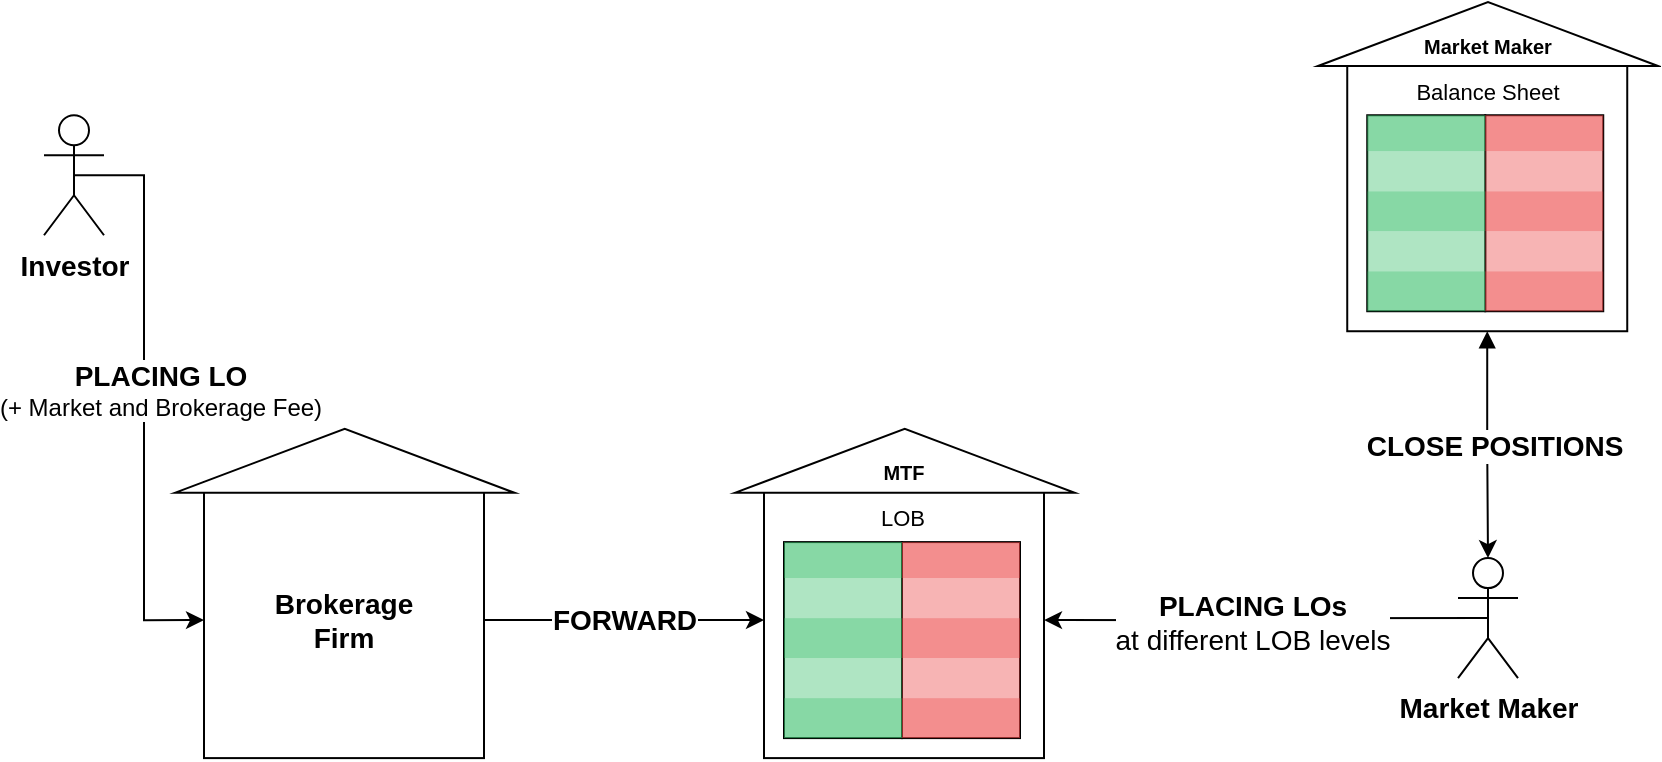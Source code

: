 <mxfile version="20.3.0" type="device" pages="8"><diagram id="kLdB-p5JwkEr7qihTWM9" name="Page-6"><mxGraphModel dx="1422" dy="857" grid="1" gridSize="10" guides="1" tooltips="1" connect="1" arrows="1" fold="1" page="1" pageScale="1" pageWidth="827" pageHeight="1169" math="0" shadow="0"><root><mxCell id="0"/><mxCell id="1" parent="0"/><mxCell id="mimgsGbBHeEulHzEATJw-1" value="" style="rounded=0;whiteSpace=wrap;html=1;fontStyle=1" parent="1" vertex="1"><mxGeometry x="600" y="249.05" width="140" height="138" as="geometry"/></mxCell><mxCell id="mimgsGbBHeEulHzEATJw-2" value="" style="rounded=0;whiteSpace=wrap;html=1;fontSize=16;fontStyle=1" parent="1" vertex="1"><mxGeometry x="669" y="279.05" width="59" height="98" as="geometry"/></mxCell><mxCell id="mimgsGbBHeEulHzEATJw-3" value="" style="triangle;whiteSpace=wrap;html=1;rotation=-90;fontStyle=1" parent="1" vertex="1"><mxGeometry x="654.38" y="153.43" width="32" height="170" as="geometry"/></mxCell><mxCell id="mimgsGbBHeEulHzEATJw-4" value="&lt;span style=&quot;font-size: 11px;&quot;&gt;LOB&lt;/span&gt;" style="text;html=1;strokeColor=none;fillColor=none;align=center;verticalAlign=middle;whiteSpace=wrap;rounded=0;fontStyle=0;fontSize=11;" parent="1" vertex="1"><mxGeometry x="654.38" y="257.05" width="31" height="20" as="geometry"/></mxCell><mxCell id="mimgsGbBHeEulHzEATJw-5" value="&lt;span style=&quot;font-size: 10px;&quot;&gt;MTF&lt;/span&gt;" style="text;html=1;strokeColor=none;fillColor=none;align=center;verticalAlign=middle;whiteSpace=wrap;rounded=0;fontSize=10;fontStyle=1" parent="1" vertex="1"><mxGeometry x="640" y="229.05" width="60" height="30" as="geometry"/></mxCell><mxCell id="mimgsGbBHeEulHzEATJw-6" value="" style="rounded=0;whiteSpace=wrap;html=1;fontSize=16;fontStyle=1" parent="1" vertex="1"><mxGeometry x="610" y="279.05" width="59" height="98" as="geometry"/></mxCell><mxCell id="mimgsGbBHeEulHzEATJw-7" value="" style="rounded=0;whiteSpace=wrap;html=1;fontSize=16;labelBackgroundColor=none;fillColor=#37BF69;opacity=60;strokeColor=none;align=right;spacingRight=0;spacingBottom=5;fontStyle=1" parent="1" vertex="1"><mxGeometry x="610" y="279.05" width="59" height="18" as="geometry"/></mxCell><mxCell id="mimgsGbBHeEulHzEATJw-8" value="" style="rounded=0;whiteSpace=wrap;html=1;fontSize=16;labelBackgroundColor=none;fillColor=#37BF69;opacity=40;strokeColor=none;align=right;spacingRight=0;spacingBottom=5;fontStyle=1" parent="1" vertex="1"><mxGeometry x="610" y="297.05" width="59" height="20" as="geometry"/></mxCell><mxCell id="mimgsGbBHeEulHzEATJw-9" value="" style="rounded=0;whiteSpace=wrap;html=1;fontSize=16;labelBackgroundColor=none;fillColor=#37BF69;opacity=60;strokeColor=none;align=right;spacingRight=0;spacingBottom=5;fontStyle=1" parent="1" vertex="1"><mxGeometry x="610" y="317.05" width="59" height="20" as="geometry"/></mxCell><mxCell id="mimgsGbBHeEulHzEATJw-10" value="" style="rounded=0;whiteSpace=wrap;html=1;fontSize=16;labelBackgroundColor=none;fillColor=#37BF69;opacity=40;strokeColor=none;align=right;spacingRight=0;spacingBottom=5;fontStyle=1" parent="1" vertex="1"><mxGeometry x="610" y="337.05" width="59" height="20" as="geometry"/></mxCell><mxCell id="mimgsGbBHeEulHzEATJw-11" value="" style="rounded=0;whiteSpace=wrap;html=1;fontSize=16;labelBackgroundColor=none;fillColor=#37BF69;opacity=60;strokeColor=none;align=right;spacingRight=0;spacingBottom=5;fontStyle=1" parent="1" vertex="1"><mxGeometry x="610" y="357.05" width="59" height="20" as="geometry"/></mxCell><mxCell id="mimgsGbBHeEulHzEATJw-12" value="" style="rounded=0;whiteSpace=wrap;html=1;fontSize=16;labelBackgroundColor=none;fillColor=#EB4444;opacity=60;strokeColor=none;align=right;spacingRight=0;spacingBottom=5;fontStyle=1" parent="1" vertex="1"><mxGeometry x="669" y="279.05" width="59" height="18" as="geometry"/></mxCell><mxCell id="mimgsGbBHeEulHzEATJw-13" value="" style="rounded=0;whiteSpace=wrap;html=1;fontSize=16;labelBackgroundColor=none;fillColor=#EB4444;opacity=40;strokeColor=none;align=right;spacingRight=0;spacingBottom=5;fontStyle=1" parent="1" vertex="1"><mxGeometry x="669" y="297.05" width="59" height="20" as="geometry"/></mxCell><mxCell id="mimgsGbBHeEulHzEATJw-14" value="" style="rounded=0;whiteSpace=wrap;html=1;fontSize=16;labelBackgroundColor=none;fillColor=#EB4444;opacity=60;strokeColor=none;align=right;spacingRight=0;spacingBottom=5;fontStyle=1" parent="1" vertex="1"><mxGeometry x="669" y="317.05" width="59" height="20" as="geometry"/></mxCell><mxCell id="mimgsGbBHeEulHzEATJw-15" value="" style="rounded=0;whiteSpace=wrap;html=1;fontSize=16;labelBackgroundColor=none;fillColor=#EB4444;opacity=40;strokeColor=none;align=right;spacingRight=0;spacingBottom=5;fontStyle=1" parent="1" vertex="1"><mxGeometry x="669" y="337.05" width="59" height="20" as="geometry"/></mxCell><mxCell id="mimgsGbBHeEulHzEATJw-16" value="" style="rounded=0;whiteSpace=wrap;html=1;fontSize=16;labelBackgroundColor=none;fillColor=#EB4444;opacity=60;strokeColor=none;align=right;spacingRight=0;spacingBottom=5;fontStyle=1" parent="1" vertex="1"><mxGeometry x="669" y="357.05" width="59" height="20" as="geometry"/></mxCell><mxCell id="mimgsGbBHeEulHzEATJw-17" style="edgeStyle=orthogonalEdgeStyle;rounded=0;orthogonalLoop=1;jettySize=auto;html=1;exitX=0.5;exitY=0.5;exitDx=0;exitDy=0;exitPerimeter=0;fontSize=11;entryX=0;entryY=0.5;entryDx=0;entryDy=0;" parent="1" source="mimgsGbBHeEulHzEATJw-45" target="mimgsGbBHeEulHzEATJw-20" edge="1"><mxGeometry relative="1" as="geometry"><mxPoint x="300" y="220" as="targetPoint"/><Array as="points"><mxPoint x="290" y="96"/><mxPoint x="290" y="318"/></Array></mxGeometry></mxCell><mxCell id="mimgsGbBHeEulHzEATJw-18" style="edgeStyle=orthogonalEdgeStyle;rounded=0;orthogonalLoop=1;jettySize=auto;html=1;exitX=1;exitY=0.5;exitDx=0;exitDy=0;fontSize=11;entryX=0;entryY=0.5;entryDx=0;entryDy=0;" parent="1" source="mimgsGbBHeEulHzEATJw-20" target="mimgsGbBHeEulHzEATJw-1" edge="1"><mxGeometry relative="1" as="geometry"><mxPoint x="620" y="318" as="targetPoint"/></mxGeometry></mxCell><mxCell id="mimgsGbBHeEulHzEATJw-19" value="&lt;span style=&quot;font-size: 14px;&quot;&gt;&lt;b&gt;FORWARD&lt;/b&gt;&lt;/span&gt;" style="edgeLabel;html=1;align=center;verticalAlign=middle;resizable=0;points=[];fontSize=14;" parent="mimgsGbBHeEulHzEATJw-18" vertex="1" connectable="0"><mxGeometry x="-0.061" y="1" relative="1" as="geometry"><mxPoint x="4" y="1" as="offset"/></mxGeometry></mxCell><mxCell id="mimgsGbBHeEulHzEATJw-20" value="" style="rounded=0;whiteSpace=wrap;html=1;fontStyle=1" parent="1" vertex="1"><mxGeometry x="320" y="249.05" width="140" height="138" as="geometry"/></mxCell><mxCell id="mimgsGbBHeEulHzEATJw-21" value="" style="triangle;whiteSpace=wrap;html=1;rotation=-90;fontStyle=1" parent="1" vertex="1"><mxGeometry x="374.38" y="153.43" width="32" height="170" as="geometry"/></mxCell><mxCell id="mimgsGbBHeEulHzEATJw-22" value="&lt;span style=&quot;font-size: 14px;&quot;&gt;Brokerage Firm&lt;/span&gt;" style="text;html=1;strokeColor=none;fillColor=none;align=center;verticalAlign=middle;whiteSpace=wrap;rounded=0;fontSize=14;fontStyle=1" parent="1" vertex="1"><mxGeometry x="350.38" y="303.05" width="80" height="30" as="geometry"/></mxCell><mxCell id="mimgsGbBHeEulHzEATJw-23" value="&lt;font style=&quot;font-size: 14px;&quot;&gt;PLACING&amp;nbsp;LO&lt;/font&gt;&lt;br&gt;&lt;span style=&quot;font-weight: normal;&quot;&gt;(+ Market and Brokerage Fee)&lt;/span&gt;" style="edgeLabel;html=1;align=center;verticalAlign=middle;resizable=0;points=[];fontSize=12;fontStyle=1" parent="1" vertex="1" connectable="0"><mxGeometry x="300" y="203.62" as="geometry"><mxPoint x="-2" y="-1" as="offset"/></mxGeometry></mxCell><mxCell id="mimgsGbBHeEulHzEATJw-62" style="edgeStyle=orthogonalEdgeStyle;rounded=0;orthogonalLoop=1;jettySize=auto;html=1;exitX=0.5;exitY=1;exitDx=0;exitDy=0;fontSize=14;startArrow=block;startFill=1;" parent="1" source="mimgsGbBHeEulHzEATJw-24" target="eSAPu-3RUXdfRhJ8etjN-2" edge="1"><mxGeometry relative="1" as="geometry"><mxPoint x="962.38" y="222.62" as="targetPoint"/></mxGeometry></mxCell><mxCell id="mimgsGbBHeEulHzEATJw-24" value="" style="rounded=0;whiteSpace=wrap;html=1;fontStyle=1" parent="1" vertex="1"><mxGeometry x="891.62" y="35.62" width="140" height="138" as="geometry"/></mxCell><mxCell id="mimgsGbBHeEulHzEATJw-25" value="" style="rounded=0;whiteSpace=wrap;html=1;fontSize=16;fontStyle=1" parent="1" vertex="1"><mxGeometry x="960.62" y="65.62" width="59" height="98" as="geometry"/></mxCell><mxCell id="mimgsGbBHeEulHzEATJw-26" value="" style="triangle;whiteSpace=wrap;html=1;rotation=-90;fontStyle=1" parent="1" vertex="1"><mxGeometry x="946.0" y="-60" width="32" height="170" as="geometry"/></mxCell><mxCell id="mimgsGbBHeEulHzEATJw-27" value="&lt;span style=&quot;font-size: 11px;&quot;&gt;Balance Sheet&lt;/span&gt;" style="text;html=1;strokeColor=none;fillColor=none;align=center;verticalAlign=middle;whiteSpace=wrap;rounded=0;fontStyle=0;fontSize=11;" parent="1" vertex="1"><mxGeometry x="914.19" y="43.62" width="95.62" height="20" as="geometry"/></mxCell><mxCell id="mimgsGbBHeEulHzEATJw-28" value="&lt;span style=&quot;font-size: 10px;&quot;&gt;Market Maker&lt;/span&gt;" style="text;html=1;strokeColor=none;fillColor=none;align=center;verticalAlign=middle;whiteSpace=wrap;rounded=0;fontSize=10;fontStyle=1" parent="1" vertex="1"><mxGeometry x="921.5" y="15.62" width="80" height="30" as="geometry"/></mxCell><mxCell id="mimgsGbBHeEulHzEATJw-29" value="" style="rounded=0;whiteSpace=wrap;html=1;fontSize=16;fontStyle=1" parent="1" vertex="1"><mxGeometry x="901.62" y="65.62" width="59" height="98" as="geometry"/></mxCell><mxCell id="mimgsGbBHeEulHzEATJw-30" value="" style="rounded=0;whiteSpace=wrap;html=1;fontSize=16;labelBackgroundColor=none;fillColor=#37BF69;opacity=60;strokeColor=none;align=right;spacingRight=0;spacingBottom=5;fontStyle=1" parent="1" vertex="1"><mxGeometry x="901.62" y="65.62" width="59" height="18" as="geometry"/></mxCell><mxCell id="mimgsGbBHeEulHzEATJw-31" value="" style="rounded=0;whiteSpace=wrap;html=1;fontSize=16;labelBackgroundColor=none;fillColor=#37BF69;opacity=40;strokeColor=none;align=right;spacingRight=0;spacingBottom=5;fontStyle=1" parent="1" vertex="1"><mxGeometry x="901.62" y="83.62" width="59" height="20" as="geometry"/></mxCell><mxCell id="mimgsGbBHeEulHzEATJw-32" value="" style="rounded=0;whiteSpace=wrap;html=1;fontSize=16;labelBackgroundColor=none;fillColor=#37BF69;opacity=60;strokeColor=none;align=right;spacingRight=0;spacingBottom=5;fontStyle=1" parent="1" vertex="1"><mxGeometry x="901.62" y="103.62" width="59" height="20" as="geometry"/></mxCell><mxCell id="mimgsGbBHeEulHzEATJw-33" value="" style="rounded=0;whiteSpace=wrap;html=1;fontSize=16;labelBackgroundColor=none;fillColor=#37BF69;opacity=40;strokeColor=none;align=right;spacingRight=0;spacingBottom=5;fontStyle=1" parent="1" vertex="1"><mxGeometry x="901.62" y="123.62" width="59" height="20" as="geometry"/></mxCell><mxCell id="mimgsGbBHeEulHzEATJw-34" value="" style="rounded=0;whiteSpace=wrap;html=1;fontSize=16;labelBackgroundColor=none;fillColor=#37BF69;opacity=60;strokeColor=none;align=right;spacingRight=0;spacingBottom=5;fontStyle=1" parent="1" vertex="1"><mxGeometry x="901.62" y="143.62" width="59" height="20" as="geometry"/></mxCell><mxCell id="mimgsGbBHeEulHzEATJw-35" value="" style="rounded=0;whiteSpace=wrap;html=1;fontSize=16;labelBackgroundColor=none;fillColor=#EB4444;opacity=60;strokeColor=none;align=right;spacingRight=0;spacingBottom=5;fontStyle=1" parent="1" vertex="1"><mxGeometry x="960.62" y="65.62" width="59" height="18" as="geometry"/></mxCell><mxCell id="mimgsGbBHeEulHzEATJw-36" value="" style="rounded=0;whiteSpace=wrap;html=1;fontSize=16;labelBackgroundColor=none;fillColor=#EB4444;opacity=40;strokeColor=none;align=right;spacingRight=0;spacingBottom=5;fontStyle=1" parent="1" vertex="1"><mxGeometry x="960.62" y="83.62" width="59" height="20" as="geometry"/></mxCell><mxCell id="mimgsGbBHeEulHzEATJw-37" value="" style="rounded=0;whiteSpace=wrap;html=1;fontSize=16;labelBackgroundColor=none;fillColor=#EB4444;opacity=60;strokeColor=none;align=right;spacingRight=0;spacingBottom=5;fontStyle=1" parent="1" vertex="1"><mxGeometry x="960.62" y="103.62" width="59" height="20" as="geometry"/></mxCell><mxCell id="mimgsGbBHeEulHzEATJw-38" value="" style="rounded=0;whiteSpace=wrap;html=1;fontSize=16;labelBackgroundColor=none;fillColor=#EB4444;opacity=40;strokeColor=none;align=right;spacingRight=0;spacingBottom=5;fontStyle=1" parent="1" vertex="1"><mxGeometry x="960.62" y="123.62" width="59" height="20" as="geometry"/></mxCell><mxCell id="mimgsGbBHeEulHzEATJw-39" value="" style="rounded=0;whiteSpace=wrap;html=1;fontSize=16;labelBackgroundColor=none;fillColor=#EB4444;opacity=60;strokeColor=none;align=right;spacingRight=0;spacingBottom=5;fontStyle=1" parent="1" vertex="1"><mxGeometry x="960.62" y="143.62" width="59" height="20" as="geometry"/></mxCell><mxCell id="mimgsGbBHeEulHzEATJw-45" value="Investor" style="shape=umlActor;verticalLabelPosition=bottom;verticalAlign=top;html=1;outlineConnect=0;fontStyle=1;fontSize=14;" parent="1" vertex="1"><mxGeometry x="240" y="65.62" width="30" height="60" as="geometry"/></mxCell><mxCell id="mimgsGbBHeEulHzEATJw-61" style="edgeStyle=orthogonalEdgeStyle;rounded=0;orthogonalLoop=1;jettySize=auto;html=1;exitX=0.5;exitY=0.5;exitDx=0;exitDy=0;entryX=1;entryY=0.5;entryDx=0;entryDy=0;fontSize=14;exitPerimeter=0;" parent="1" source="eSAPu-3RUXdfRhJ8etjN-2" target="mimgsGbBHeEulHzEATJw-1" edge="1"><mxGeometry relative="1" as="geometry"><mxPoint x="892" y="318.24" as="sourcePoint"/></mxGeometry></mxCell><mxCell id="mimgsGbBHeEulHzEATJw-49" value="CLOSE POSITIONS" style="edgeLabel;html=1;align=center;verticalAlign=middle;resizable=0;points=[];fontSize=14;fontStyle=1" parent="1" vertex="1" connectable="0"><mxGeometry x="960.62" y="229.05" as="geometry"><mxPoint x="4" y="2" as="offset"/></mxGeometry></mxCell><mxCell id="mimgsGbBHeEulHzEATJw-50" value="&lt;span style=&quot;font-size: 14px;&quot;&gt;PLACING&amp;nbsp;&lt;/span&gt;LOs&lt;br style=&quot;font-size: 14px;&quot;&gt;&lt;span style=&quot;font-weight: normal; font-size: 14px;&quot;&gt;at different LOB levels&lt;/span&gt;" style="edgeLabel;html=1;align=center;verticalAlign=middle;resizable=0;points=[];fontSize=14;fontStyle=1" parent="1" vertex="1" connectable="0"><mxGeometry x="840" y="317.05" as="geometry"><mxPoint x="4" y="2" as="offset"/></mxGeometry></mxCell><mxCell id="eSAPu-3RUXdfRhJ8etjN-2" value="&lt;span style=&quot;&quot;&gt;Market Maker&lt;/span&gt;" style="shape=umlActor;verticalLabelPosition=bottom;verticalAlign=top;html=1;outlineConnect=0;fontStyle=1;fontSize=14;" parent="1" vertex="1"><mxGeometry x="947" y="287.05" width="30" height="60" as="geometry"/></mxCell></root></mxGraphModel></diagram><diagram id="IHzMug_Gi71K8pB_FPPE" name="Page-5"><mxGraphModel dx="1422" dy="857" grid="1" gridSize="10" guides="1" tooltips="1" connect="1" arrows="1" fold="1" page="1" pageScale="1" pageWidth="827" pageHeight="1169" math="0" shadow="0"><root><mxCell id="0"/><mxCell id="1" parent="0"/><mxCell id="smh3o0vwb0nuriNiDQu8-2" value="" style="rounded=0;whiteSpace=wrap;html=1;fontStyle=1" parent="1" vertex="1"><mxGeometry x="814.14" y="275.62" width="140" height="138" as="geometry"/></mxCell><mxCell id="smh3o0vwb0nuriNiDQu8-62" value="" style="rounded=0;whiteSpace=wrap;html=1;fontSize=16;fontStyle=1" parent="1" vertex="1"><mxGeometry x="883.14" y="305.62" width="59" height="98" as="geometry"/></mxCell><mxCell id="smh3o0vwb0nuriNiDQu8-1" value="" style="triangle;whiteSpace=wrap;html=1;rotation=-90;fontStyle=1" parent="1" vertex="1"><mxGeometry x="868.52" y="180" width="32" height="170" as="geometry"/></mxCell><mxCell id="smh3o0vwb0nuriNiDQu8-4" value="&lt;span style=&quot;font-size: 12px;&quot;&gt;LOB&lt;/span&gt;" style="text;html=1;strokeColor=none;fillColor=none;align=center;verticalAlign=middle;whiteSpace=wrap;rounded=0;fontStyle=0;fontSize=12;" parent="1" vertex="1"><mxGeometry x="868.52" y="283.62" width="31" height="20" as="geometry"/></mxCell><mxCell id="smh3o0vwb0nuriNiDQu8-5" value="&lt;span style=&quot;font-size: 12px;&quot;&gt;MTF&lt;/span&gt;" style="text;html=1;strokeColor=none;fillColor=none;align=center;verticalAlign=middle;whiteSpace=wrap;rounded=0;fontSize=12;fontStyle=1" parent="1" vertex="1"><mxGeometry x="854.14" y="255.62" width="60" height="30" as="geometry"/></mxCell><mxCell id="smh3o0vwb0nuriNiDQu8-6" value="" style="rounded=0;whiteSpace=wrap;html=1;fontSize=16;fontStyle=1" parent="1" vertex="1"><mxGeometry x="824.14" y="305.62" width="59" height="98" as="geometry"/></mxCell><mxCell id="smh3o0vwb0nuriNiDQu8-19" value="" style="rounded=0;whiteSpace=wrap;html=1;fontSize=16;labelBackgroundColor=none;fillColor=#37BF69;opacity=60;strokeColor=none;align=right;spacingRight=0;spacingBottom=5;fontStyle=1" parent="1" vertex="1"><mxGeometry x="824.14" y="305.62" width="59" height="18" as="geometry"/></mxCell><mxCell id="smh3o0vwb0nuriNiDQu8-23" value="" style="rounded=0;whiteSpace=wrap;html=1;fontSize=16;labelBackgroundColor=none;fillColor=#37BF69;opacity=40;strokeColor=none;align=right;spacingRight=0;spacingBottom=5;fontStyle=1" parent="1" vertex="1"><mxGeometry x="824.14" y="323.62" width="59" height="20" as="geometry"/></mxCell><mxCell id="smh3o0vwb0nuriNiDQu8-27" value="" style="rounded=0;whiteSpace=wrap;html=1;fontSize=16;labelBackgroundColor=none;fillColor=#37BF69;opacity=60;strokeColor=none;align=right;spacingRight=0;spacingBottom=5;fontStyle=1" parent="1" vertex="1"><mxGeometry x="824.14" y="343.62" width="59" height="20" as="geometry"/></mxCell><mxCell id="smh3o0vwb0nuriNiDQu8-31" value="" style="rounded=0;whiteSpace=wrap;html=1;fontSize=16;labelBackgroundColor=none;fillColor=#37BF69;opacity=40;strokeColor=none;align=right;spacingRight=0;spacingBottom=5;fontStyle=1" parent="1" vertex="1"><mxGeometry x="824.14" y="363.62" width="59" height="20" as="geometry"/></mxCell><mxCell id="smh3o0vwb0nuriNiDQu8-58" value="" style="rounded=0;whiteSpace=wrap;html=1;fontSize=16;labelBackgroundColor=none;fillColor=#37BF69;opacity=60;strokeColor=none;align=right;spacingRight=0;spacingBottom=5;fontStyle=1" parent="1" vertex="1"><mxGeometry x="824.14" y="383.62" width="59" height="20" as="geometry"/></mxCell><mxCell id="smh3o0vwb0nuriNiDQu8-63" value="" style="rounded=0;whiteSpace=wrap;html=1;fontSize=16;labelBackgroundColor=none;fillColor=#EB4444;opacity=60;strokeColor=none;align=right;spacingRight=0;spacingBottom=5;fontStyle=1" parent="1" vertex="1"><mxGeometry x="883.14" y="305.62" width="59" height="18" as="geometry"/></mxCell><mxCell id="smh3o0vwb0nuriNiDQu8-64" value="" style="rounded=0;whiteSpace=wrap;html=1;fontSize=16;labelBackgroundColor=none;fillColor=#EB4444;opacity=40;strokeColor=none;align=right;spacingRight=0;spacingBottom=5;fontStyle=1" parent="1" vertex="1"><mxGeometry x="883.14" y="323.62" width="59" height="20" as="geometry"/></mxCell><mxCell id="smh3o0vwb0nuriNiDQu8-65" value="" style="rounded=0;whiteSpace=wrap;html=1;fontSize=16;labelBackgroundColor=none;fillColor=#EB4444;opacity=60;strokeColor=none;align=right;spacingRight=0;spacingBottom=5;fontStyle=1" parent="1" vertex="1"><mxGeometry x="883.14" y="343.62" width="59" height="20" as="geometry"/></mxCell><mxCell id="smh3o0vwb0nuriNiDQu8-66" value="" style="rounded=0;whiteSpace=wrap;html=1;fontSize=16;labelBackgroundColor=none;fillColor=#EB4444;opacity=40;strokeColor=none;align=right;spacingRight=0;spacingBottom=5;fontStyle=1" parent="1" vertex="1"><mxGeometry x="883.14" y="363.62" width="59" height="20" as="geometry"/></mxCell><mxCell id="smh3o0vwb0nuriNiDQu8-67" value="" style="rounded=0;whiteSpace=wrap;html=1;fontSize=16;labelBackgroundColor=none;fillColor=#EB4444;opacity=60;strokeColor=none;align=right;spacingRight=0;spacingBottom=5;fontStyle=1" parent="1" vertex="1"><mxGeometry x="883.14" y="383.62" width="59" height="20" as="geometry"/></mxCell><mxCell id="Y-FZMLWhsqMIL97VNBou-22" style="edgeStyle=orthogonalEdgeStyle;rounded=0;orthogonalLoop=1;jettySize=auto;html=1;exitX=0.5;exitY=0.5;exitDx=0;exitDy=0;exitPerimeter=0;fontSize=11;entryX=0;entryY=0.5;entryDx=0;entryDy=0;" parent="1" source="49BsF_Kusb58571fTsKe-3" target="49BsF_Kusb58571fTsKe-4" edge="1"><mxGeometry relative="1" as="geometry"><mxPoint x="300" y="220" as="targetPoint"/><Array as="points"><mxPoint x="220" y="77"/><mxPoint x="220" y="318"/></Array></mxGeometry></mxCell><mxCell id="Y-FZMLWhsqMIL97VNBou-25" style="edgeStyle=orthogonalEdgeStyle;rounded=0;orthogonalLoop=1;jettySize=auto;html=1;exitX=1;exitY=0.5;exitDx=0;exitDy=0;fontSize=11;entryX=0.25;entryY=0.1;entryDx=0;entryDy=0;entryPerimeter=0;" parent="1" source="49BsF_Kusb58571fTsKe-4" target="Cfz4E8qWP67Dod2Ud69X-1" edge="1"><mxGeometry relative="1" as="geometry"><mxPoint x="610" y="93" as="targetPoint"/><Array as="points"><mxPoint x="490" y="318"/><mxPoint x="490" y="93"/></Array></mxGeometry></mxCell><mxCell id="Y-FZMLWhsqMIL97VNBou-42" value="&lt;span style=&quot;font-size: 14px;&quot;&gt;&lt;b style=&quot;font-size: 14px;&quot;&gt;FORWARD&lt;/b&gt;&lt;/span&gt;" style="edgeLabel;html=1;align=center;verticalAlign=middle;resizable=0;points=[];fontSize=14;" parent="Y-FZMLWhsqMIL97VNBou-25" vertex="1" connectable="0"><mxGeometry x="-0.061" y="1" relative="1" as="geometry"><mxPoint x="1" y="-3" as="offset"/></mxGeometry></mxCell><mxCell id="49BsF_Kusb58571fTsKe-4" value="" style="rounded=0;whiteSpace=wrap;html=1;fontStyle=1" parent="1" vertex="1"><mxGeometry x="320" y="249.05" width="140" height="138" as="geometry"/></mxCell><mxCell id="49BsF_Kusb58571fTsKe-5" value="" style="triangle;whiteSpace=wrap;html=1;rotation=-90;fontStyle=1" parent="1" vertex="1"><mxGeometry x="374.38" y="153.43" width="32" height="170" as="geometry"/></mxCell><mxCell id="49BsF_Kusb58571fTsKe-6" value="&lt;span style=&quot;font-size: 16px;&quot;&gt;Brokerage Firm&lt;/span&gt;" style="text;html=1;strokeColor=none;fillColor=none;align=center;verticalAlign=middle;whiteSpace=wrap;rounded=0;fontSize=16;fontStyle=1" parent="1" vertex="1"><mxGeometry x="350.38" y="303.05" width="80" height="30" as="geometry"/></mxCell><mxCell id="Y-FZMLWhsqMIL97VNBou-1" value="&lt;font style=&quot;font-size: 14px;&quot;&gt;PLACING&amp;nbsp;ORDER&lt;br&gt;&lt;span style=&quot;font-weight: 400;&quot;&gt;(+ optional brokerage fee)&lt;/span&gt;&lt;/font&gt;" style="edgeLabel;html=1;align=center;verticalAlign=middle;resizable=0;points=[];fontSize=12;fontStyle=1" parent="1" vertex="1" connectable="0"><mxGeometry x="230" y="196.81" as="geometry"><mxPoint x="4" y="2" as="offset"/></mxGeometry></mxCell><mxCell id="Y-FZMLWhsqMIL97VNBou-2" value="" style="rounded=0;whiteSpace=wrap;html=1;fontStyle=1" parent="1" vertex="1"><mxGeometry x="814.26" y="58.81" width="140" height="138" as="geometry"/></mxCell><mxCell id="Y-FZMLWhsqMIL97VNBou-3" value="" style="rounded=0;whiteSpace=wrap;html=1;fontSize=16;fontStyle=1" parent="1" vertex="1"><mxGeometry x="883.26" y="88.81" width="59" height="98" as="geometry"/></mxCell><mxCell id="Y-FZMLWhsqMIL97VNBou-4" value="" style="triangle;whiteSpace=wrap;html=1;rotation=-90;fontStyle=1" parent="1" vertex="1"><mxGeometry x="868.64" y="-36.81" width="32" height="170" as="geometry"/></mxCell><mxCell id="Y-FZMLWhsqMIL97VNBou-5" value="&lt;span style=&quot;font-size: 12px;&quot;&gt;Balance Sheet&lt;/span&gt;" style="text;html=1;strokeColor=none;fillColor=none;align=center;verticalAlign=middle;whiteSpace=wrap;rounded=0;fontStyle=0;fontSize=12;" parent="1" vertex="1"><mxGeometry x="836.83" y="66.81" width="95.62" height="20" as="geometry"/></mxCell><mxCell id="Y-FZMLWhsqMIL97VNBou-6" value="&lt;span style=&quot;font-size: 12px;&quot;&gt;Market Maker&lt;/span&gt;" style="text;html=1;strokeColor=none;fillColor=none;align=center;verticalAlign=middle;whiteSpace=wrap;rounded=0;fontSize=12;fontStyle=1" parent="1" vertex="1"><mxGeometry x="844.14" y="38.81" width="80" height="30" as="geometry"/></mxCell><mxCell id="Y-FZMLWhsqMIL97VNBou-7" value="" style="rounded=0;whiteSpace=wrap;html=1;fontSize=16;fontStyle=1" parent="1" vertex="1"><mxGeometry x="824.26" y="88.81" width="59" height="98" as="geometry"/></mxCell><mxCell id="Y-FZMLWhsqMIL97VNBou-8" value="" style="rounded=0;whiteSpace=wrap;html=1;fontSize=16;labelBackgroundColor=none;fillColor=#37BF69;opacity=60;strokeColor=none;align=right;spacingRight=0;spacingBottom=5;fontStyle=1" parent="1" vertex="1"><mxGeometry x="824.26" y="88.81" width="59" height="18" as="geometry"/></mxCell><mxCell id="Y-FZMLWhsqMIL97VNBou-9" value="" style="rounded=0;whiteSpace=wrap;html=1;fontSize=16;labelBackgroundColor=none;fillColor=#37BF69;opacity=40;strokeColor=none;align=right;spacingRight=0;spacingBottom=5;fontStyle=1" parent="1" vertex="1"><mxGeometry x="824.26" y="106.81" width="59" height="20" as="geometry"/></mxCell><mxCell id="Y-FZMLWhsqMIL97VNBou-10" value="" style="rounded=0;whiteSpace=wrap;html=1;fontSize=16;labelBackgroundColor=none;fillColor=#37BF69;opacity=60;strokeColor=none;align=right;spacingRight=0;spacingBottom=5;fontStyle=1" parent="1" vertex="1"><mxGeometry x="824.26" y="126.81" width="59" height="20" as="geometry"/></mxCell><mxCell id="Y-FZMLWhsqMIL97VNBou-11" value="" style="rounded=0;whiteSpace=wrap;html=1;fontSize=16;labelBackgroundColor=none;fillColor=#37BF69;opacity=40;strokeColor=none;align=right;spacingRight=0;spacingBottom=5;fontStyle=1" parent="1" vertex="1"><mxGeometry x="824.26" y="146.81" width="59" height="20" as="geometry"/></mxCell><mxCell id="Y-FZMLWhsqMIL97VNBou-12" value="" style="rounded=0;whiteSpace=wrap;html=1;fontSize=16;labelBackgroundColor=none;fillColor=#37BF69;opacity=60;strokeColor=none;align=right;spacingRight=0;spacingBottom=5;fontStyle=1" parent="1" vertex="1"><mxGeometry x="824.26" y="166.81" width="59" height="20" as="geometry"/></mxCell><mxCell id="Y-FZMLWhsqMIL97VNBou-13" value="" style="rounded=0;whiteSpace=wrap;html=1;fontSize=16;labelBackgroundColor=none;fillColor=#EB4444;opacity=60;strokeColor=none;align=right;spacingRight=0;spacingBottom=5;fontStyle=1" parent="1" vertex="1"><mxGeometry x="883.26" y="88.81" width="59" height="18" as="geometry"/></mxCell><mxCell id="Y-FZMLWhsqMIL97VNBou-14" value="" style="rounded=0;whiteSpace=wrap;html=1;fontSize=16;labelBackgroundColor=none;fillColor=#EB4444;opacity=40;strokeColor=none;align=right;spacingRight=0;spacingBottom=5;fontStyle=1" parent="1" vertex="1"><mxGeometry x="883.26" y="106.81" width="59" height="20" as="geometry"/></mxCell><mxCell id="Y-FZMLWhsqMIL97VNBou-15" value="" style="rounded=0;whiteSpace=wrap;html=1;fontSize=16;labelBackgroundColor=none;fillColor=#EB4444;opacity=60;strokeColor=none;align=right;spacingRight=0;spacingBottom=5;fontStyle=1" parent="1" vertex="1"><mxGeometry x="883.26" y="126.81" width="59" height="20" as="geometry"/></mxCell><mxCell id="Y-FZMLWhsqMIL97VNBou-16" value="" style="rounded=0;whiteSpace=wrap;html=1;fontSize=16;labelBackgroundColor=none;fillColor=#EB4444;opacity=40;strokeColor=none;align=right;spacingRight=0;spacingBottom=5;fontStyle=1" parent="1" vertex="1"><mxGeometry x="883.26" y="146.81" width="59" height="20" as="geometry"/></mxCell><mxCell id="Y-FZMLWhsqMIL97VNBou-17" value="" style="rounded=0;whiteSpace=wrap;html=1;fontSize=16;labelBackgroundColor=none;fillColor=#EB4444;opacity=60;strokeColor=none;align=right;spacingRight=0;spacingBottom=5;fontStyle=1" parent="1" vertex="1"><mxGeometry x="883.26" y="166.81" width="59" height="20" as="geometry"/></mxCell><mxCell id="Y-FZMLWhsqMIL97VNBou-35" style="edgeStyle=orthogonalEdgeStyle;rounded=0;orthogonalLoop=1;jettySize=auto;html=1;entryX=0.5;entryY=0;entryDx=0;entryDy=0;fontSize=11;exitX=0.5;exitY=0.5;exitDx=0;exitDy=0;exitPerimeter=0;" parent="1" source="Cfz4E8qWP67Dod2Ud69X-1" target="Y-FZMLWhsqMIL97VNBou-34" edge="1"><mxGeometry relative="1" as="geometry"><mxPoint x="650" y="150" as="sourcePoint"/><Array as="points"><mxPoint x="665" y="120"/><mxPoint x="610" y="120"/></Array></mxGeometry></mxCell><mxCell id="Y-FZMLWhsqMIL97VNBou-40" style="edgeStyle=orthogonalEdgeStyle;rounded=0;orthogonalLoop=1;jettySize=auto;html=1;exitX=0.5;exitY=0.5;exitDx=0;exitDy=0;entryX=1;entryY=0.75;entryDx=0;entryDy=0;fontSize=11;exitPerimeter=0;dashed=1;" parent="1" edge="1"><mxGeometry relative="1" as="geometry"><Array as="points"><mxPoint x="665" y="114"/><mxPoint x="560" y="114"/><mxPoint x="560" y="357"/></Array><mxPoint x="665" y="120.81" as="sourcePoint"/><mxPoint x="460" y="356.55" as="targetPoint"/></mxGeometry></mxCell><mxCell id="_w8FK2Et4-72Mh-Bx5DU-3" style="edgeStyle=orthogonalEdgeStyle;rounded=0;orthogonalLoop=1;jettySize=auto;html=1;exitX=0.5;exitY=0.5;exitDx=0;exitDy=0;exitPerimeter=0;entryX=0.5;entryY=0;entryDx=0;entryDy=0;fontSize=14;dashed=1;entryPerimeter=0;" parent="1" target="Cfz4E8qWP67Dod2Ud69X-1" edge="1"><mxGeometry relative="1" as="geometry"><mxPoint x="275.38" y="63.62" as="sourcePoint"/><mxPoint x="610.38" y="66.81" as="targetPoint"/><Array as="points"><mxPoint x="435" y="64"/><mxPoint x="610" y="64"/></Array></mxGeometry></mxCell><mxCell id="_w8FK2Et4-72Mh-Bx5DU-4" value="&lt;span style=&quot;font-size: 14px;&quot;&gt;indirect&lt;br style=&quot;font-size: 14px;&quot;&gt;pays spread surplus&lt;/span&gt;" style="edgeLabel;html=1;align=center;verticalAlign=middle;resizable=0;points=[];fontSize=14;fontStyle=0" parent="_w8FK2Et4-72Mh-Bx5DU-3" vertex="1" connectable="0"><mxGeometry x="-0.298" y="2" relative="1" as="geometry"><mxPoint x="30" y="-1" as="offset"/></mxGeometry></mxCell><mxCell id="49BsF_Kusb58571fTsKe-3" value="Investor" style="shape=umlActor;verticalLabelPosition=bottom;verticalAlign=top;html=1;outlineConnect=0;fontStyle=1;fontSize=14;" parent="1" vertex="1"><mxGeometry x="260" y="46.81" width="30" height="60" as="geometry"/></mxCell><mxCell id="Y-FZMLWhsqMIL97VNBou-36" style="edgeStyle=orthogonalEdgeStyle;rounded=0;orthogonalLoop=1;jettySize=auto;html=1;exitX=1;exitY=0.5;exitDx=0;exitDy=0;entryX=0;entryY=0.25;entryDx=0;entryDy=0;fontSize=11;" parent="1" source="Y-FZMLWhsqMIL97VNBou-34" target="Y-FZMLWhsqMIL97VNBou-2" edge="1"><mxGeometry relative="1" as="geometry"/></mxCell><mxCell id="Y-FZMLWhsqMIL97VNBou-37" style="edgeStyle=orthogonalEdgeStyle;rounded=0;orthogonalLoop=1;jettySize=auto;html=1;exitX=0.5;exitY=1;exitDx=0;exitDy=0;entryX=0.5;entryY=1;entryDx=0;entryDy=0;fontSize=11;" parent="1" source="Y-FZMLWhsqMIL97VNBou-34" target="smh3o0vwb0nuriNiDQu8-2" edge="1"><mxGeometry relative="1" as="geometry"><Array as="points"><mxPoint x="610" y="430"/><mxPoint x="884" y="430"/></Array></mxGeometry></mxCell><mxCell id="Y-FZMLWhsqMIL97VNBou-34" value="XOR" style="rhombus;whiteSpace=wrap;html=1;fontSize=11;fillColor=#FFFFFF;" parent="1" vertex="1"><mxGeometry x="585" y="234.05" width="50" height="43" as="geometry"/></mxCell><mxCell id="Y-FZMLWhsqMIL97VNBou-28" value="FORWARD" style="edgeLabel;html=1;align=center;verticalAlign=middle;resizable=0;points=[];fontSize=14;fontStyle=1" parent="1" vertex="1" connectable="0"><mxGeometry x="605" y="363.62" as="geometry"><mxPoint x="4" y="2" as="offset"/></mxGeometry></mxCell><mxCell id="Y-FZMLWhsqMIL97VNBou-38" value="&lt;font style=&quot;font-size: 14px;&quot;&gt;CLOSE POSITIONS&lt;br&gt;&lt;span style=&quot;font-weight: normal;&quot;&gt;(with spread surplus)&lt;/span&gt;&lt;/font&gt;" style="edgeLabel;html=1;align=center;verticalAlign=middle;resizable=0;points=[];fontSize=12;fontStyle=1" parent="1" vertex="1" connectable="0"><mxGeometry x="720" y="210" as="geometry"><mxPoint x="4" y="2" as="offset"/></mxGeometry></mxCell><mxCell id="Y-FZMLWhsqMIL97VNBou-43" value="&lt;span style=&quot;font-size: 14px;&quot;&gt;&lt;span style=&quot;font-size: 14px;&quot;&gt;PFOF&lt;br style=&quot;font-size: 14px;&quot;&gt;COMPENSATION&lt;br style=&quot;font-size: 14px;&quot;&gt;&lt;/span&gt;&lt;/span&gt;" style="edgeLabel;html=1;align=center;verticalAlign=middle;resizable=0;points=[];fontSize=14;fontStyle=1" parent="1" vertex="1" connectable="0"><mxGeometry x="560" y="275.623" as="geometry"><mxPoint x="-10" y="31" as="offset"/></mxGeometry></mxCell><mxCell id="Cfz4E8qWP67Dod2Ud69X-1" value="Market Maker" style="shape=umlActor;verticalLabelPosition=bottom;verticalAlign=top;html=1;outlineConnect=0;fontStyle=1;fontSize=14;" parent="1" vertex="1"><mxGeometry x="650" y="86.81" width="30" height="60" as="geometry"/></mxCell></root></mxGraphModel></diagram><diagram id="APfWLQhCYIY_PiHSImWU" name="Seite-1"><mxGraphModel dx="1422" dy="857" grid="1" gridSize="10" guides="1" tooltips="1" connect="1" arrows="1" fold="1" page="1" pageScale="1" pageWidth="827" pageHeight="1169" math="0" shadow="0"><root><mxCell id="0"/><mxCell id="1" parent="0"/><mxCell id="hfv8Yj0mIr15-p-nIcTg-6" style="edgeStyle=orthogonalEdgeStyle;rounded=0;orthogonalLoop=1;jettySize=auto;html=1;exitX=0.5;exitY=0.5;exitDx=0;exitDy=0;exitPerimeter=0;fontSize=10;fontStyle=1" parent="1" source="hfv8Yj0mIr15-p-nIcTg-9" edge="1"><mxGeometry relative="1" as="geometry"><mxPoint x="290" y="230" as="targetPoint"/><Array as="points"><mxPoint x="60" y="230"/><mxPoint x="60" y="230"/></Array></mxGeometry></mxCell><mxCell id="hfv8Yj0mIr15-p-nIcTg-7" value="Market SELL&amp;nbsp;&lt;br style=&quot;font-size: 12px;&quot;&gt;Order 500x" style="edgeLabel;html=1;align=center;verticalAlign=middle;resizable=0;points=[];fontSize=12;fontStyle=1" parent="hfv8Yj0mIr15-p-nIcTg-6" vertex="1" connectable="0"><mxGeometry x="-0.559" y="-1" relative="1" as="geometry"><mxPoint x="88" y="-2" as="offset"/></mxGeometry></mxCell><mxCell id="hfv8Yj0mIr15-p-nIcTg-9" value="Market Participant" style="shape=umlActor;verticalLabelPosition=bottom;verticalAlign=top;html=1;outlineConnect=0;fontStyle=1;fontSize=14;" parent="1" vertex="1"><mxGeometry x="70" y="199" width="30" height="60" as="geometry"/></mxCell><mxCell id="hfv8Yj0mIr15-p-nIcTg-134" value="" style="endArrow=none;html=1;rounded=0;" parent="1" edge="1"><mxGeometry width="50" height="50" relative="1" as="geometry"><mxPoint x="330" y="640" as="sourcePoint"/><mxPoint x="330" y="420" as="targetPoint"/></mxGeometry></mxCell><mxCell id="hfv8Yj0mIr15-p-nIcTg-135" value="" style="endArrow=none;html=1;rounded=0;" parent="1" edge="1"><mxGeometry width="50" height="50" relative="1" as="geometry"><mxPoint x="450" y="640" as="sourcePoint"/><mxPoint x="450" y="420" as="targetPoint"/></mxGeometry></mxCell><mxCell id="hfv8Yj0mIr15-p-nIcTg-136" value="" style="rounded=0;whiteSpace=wrap;html=1;" parent="1" vertex="1"><mxGeometry x="230" y="460" width="220" height="40" as="geometry"/></mxCell><mxCell id="hfv8Yj0mIr15-p-nIcTg-137" value="" style="rounded=0;whiteSpace=wrap;html=1;" parent="1" vertex="1"><mxGeometry x="360" y="569" width="220" height="40" as="geometry"/></mxCell></root></mxGraphModel></diagram><diagram id="Usjp_8GJmqAOMHSs50A_" name="Page-2"><mxGraphModel dx="1422" dy="857" grid="1" gridSize="10" guides="1" tooltips="1" connect="1" arrows="1" fold="1" page="1" pageScale="1" pageWidth="827" pageHeight="1169" math="0" shadow="0"><root><mxCell id="0"/><mxCell id="1" parent="0"/><mxCell id="c7gdK78YQu5dQ-ZSXclL-1" value="" style="triangle;whiteSpace=wrap;html=1;rotation=-90;fontStyle=1" parent="1" vertex="1"><mxGeometry x="351.69" y="-119" width="68.5" height="366" as="geometry"/></mxCell><mxCell id="c7gdK78YQu5dQ-ZSXclL-2" style="edgeStyle=orthogonalEdgeStyle;rounded=0;orthogonalLoop=1;jettySize=auto;html=1;exitX=0.5;exitY=1;exitDx=0;exitDy=0;entryX=0.5;entryY=0;entryDx=0;entryDy=0;fontSize=12;" parent="1" source="c7gdK78YQu5dQ-ZSXclL-3" target="c7gdK78YQu5dQ-ZSXclL-67" edge="1"><mxGeometry relative="1" as="geometry"/></mxCell><mxCell id="c7gdK78YQu5dQ-ZSXclL-3" value="" style="rounded=0;whiteSpace=wrap;html=1;fontStyle=1" parent="1" vertex="1"><mxGeometry x="200.94" y="99" width="370" height="260" as="geometry"/></mxCell><mxCell id="c7gdK78YQu5dQ-ZSXclL-4" value="" style="rounded=0;whiteSpace=wrap;html=1;fontStyle=1" parent="1" vertex="1"><mxGeometry x="215.94" y="149" width="340" height="200" as="geometry"/></mxCell><mxCell id="c7gdK78YQu5dQ-ZSXclL-5" value="&lt;span&gt;Limit Order Book&lt;/span&gt;&lt;br&gt;&lt;span&gt;LOB&lt;/span&gt;" style="text;html=1;strokeColor=none;fillColor=none;align=left;verticalAlign=middle;whiteSpace=wrap;rounded=0;fontStyle=1" parent="1" vertex="1"><mxGeometry x="215.94" y="109" width="142" height="30" as="geometry"/></mxCell><mxCell id="c7gdK78YQu5dQ-ZSXclL-6" style="edgeStyle=orthogonalEdgeStyle;rounded=0;orthogonalLoop=1;jettySize=auto;html=1;exitX=0.5;exitY=0.5;exitDx=0;exitDy=0;exitPerimeter=0;fontSize=10;fontStyle=1" parent="1" source="c7gdK78YQu5dQ-ZSXclL-9" target="c7gdK78YQu5dQ-ZSXclL-3" edge="1"><mxGeometry relative="1" as="geometry"><mxPoint x="240" y="390" as="targetPoint"/><Array as="points"><mxPoint x="130" y="40"/><mxPoint x="130" y="230"/></Array></mxGeometry></mxCell><mxCell id="c7gdK78YQu5dQ-ZSXclL-7" value="Market SELL&amp;nbsp;&lt;br style=&quot;font-size: 12px;&quot;&gt;Order 500x" style="edgeLabel;html=1;align=center;verticalAlign=middle;resizable=0;points=[];fontSize=12;fontStyle=1" parent="c7gdK78YQu5dQ-ZSXclL-6" vertex="1" connectable="0"><mxGeometry x="-0.559" y="-1" relative="1" as="geometry"><mxPoint x="1" y="76" as="offset"/></mxGeometry></mxCell><mxCell id="c7gdK78YQu5dQ-ZSXclL-8" value="&lt;span style=&quot;font-size: 12px;&quot;&gt;Order Flow&lt;/span&gt;" style="edgeLabel;html=1;align=center;verticalAlign=middle;resizable=0;points=[];fontSize=12;fontStyle=1" parent="c7gdK78YQu5dQ-ZSXclL-6" vertex="1" connectable="0"><mxGeometry x="0.12" y="1" relative="1" as="geometry"><mxPoint x="-4" y="25" as="offset"/></mxGeometry></mxCell><mxCell id="c7gdK78YQu5dQ-ZSXclL-9" value="Market Participant" style="shape=umlActor;verticalLabelPosition=bottom;verticalAlign=top;html=1;outlineConnect=0;fontStyle=1;fontSize=14;" parent="1" vertex="1"><mxGeometry x="60" y="9" width="30" height="60" as="geometry"/></mxCell><mxCell id="c7gdK78YQu5dQ-ZSXclL-10" value="&lt;span style=&quot;font-size: 16px;&quot;&gt;Exchange/ECN&lt;/span&gt;" style="text;html=1;strokeColor=none;fillColor=none;align=center;verticalAlign=middle;whiteSpace=wrap;rounded=0;fontSize=16;fontStyle=1" parent="1" vertex="1"><mxGeometry x="355.94" y="52" width="60" height="30" as="geometry"/></mxCell><mxCell id="c7gdK78YQu5dQ-ZSXclL-11" value="" style="rounded=0;whiteSpace=wrap;html=1;fontSize=16;fontStyle=1" parent="1" vertex="1"><mxGeometry x="215.94" y="229" width="170" height="120" as="geometry"/></mxCell><mxCell id="c7gdK78YQu5dQ-ZSXclL-12" value="&lt;div style=&quot;text-align: justify;&quot;&gt;&lt;span style=&quot;font-size: 8px;&quot;&gt;Level&lt;/span&gt;&lt;/div&gt;" style="rounded=0;whiteSpace=wrap;html=1;fontSize=16;align=center;fontStyle=1" parent="1" vertex="1"><mxGeometry x="215.94" y="229" width="43" height="20" as="geometry"/></mxCell><mxCell id="c7gdK78YQu5dQ-ZSXclL-13" value="&lt;font style=&quot;font-size: 9px;&quot;&gt;1&lt;/font&gt;" style="rounded=0;whiteSpace=wrap;html=1;fontSize=16;labelBackgroundColor=none;fillColor=#37BF69;opacity=40;strokeColor=none;align=right;spacingRight=5;spacingBottom=5;fontStyle=1" parent="1" vertex="1"><mxGeometry x="215.94" y="249" width="42" height="20" as="geometry"/></mxCell><mxCell id="c7gdK78YQu5dQ-ZSXclL-14" value="&lt;span style=&quot;font-size: 10px;&quot;&gt;&lt;span style=&quot;font-size: 10px;&quot;&gt;Bid-Ask Midpoint:&amp;nbsp;&lt;/span&gt;&lt;/span&gt;&lt;span style=&quot;font-weight: normal;&quot;&gt;100085&lt;/span&gt;" style="rounded=0;whiteSpace=wrap;html=1;align=left;strokeWidth=1;spacingLeft=10;fontSize=10;fontStyle=1" parent="1" vertex="1"><mxGeometry x="215.94" y="149" width="340" height="20" as="geometry"/></mxCell><mxCell id="c7gdK78YQu5dQ-ZSXclL-15" value="&lt;span style=&quot;font-size: 10px;&quot;&gt;&lt;span style=&quot;font-size: 10px;&quot;&gt;Bid-Ask Spread: &lt;/span&gt;&lt;span style=&quot;font-weight: normal;&quot;&gt;52&lt;/span&gt;&lt;/span&gt;" style="rounded=0;whiteSpace=wrap;html=1;align=left;strokeWidth=1;spacingLeft=10;fontSize=10;fontStyle=1" parent="1" vertex="1"><mxGeometry x="215.94" y="169" width="340" height="20" as="geometry"/></mxCell><mxCell id="c7gdK78YQu5dQ-ZSXclL-16" value="&lt;span style=&quot;font-size: 10px;&quot;&gt;&lt;span style=&quot;font-size: 10px;&quot;&gt;Last Trade:&amp;nbsp;&lt;/span&gt;&lt;/span&gt;&lt;span style=&quot;font-weight: normal;&quot;&gt;100059&lt;/span&gt;" style="rounded=0;whiteSpace=wrap;html=1;align=left;strokeWidth=1;spacingLeft=10;fontSize=10;fontStyle=1" parent="1" vertex="1"><mxGeometry x="215.94" y="189" width="340" height="20" as="geometry"/></mxCell><mxCell id="c7gdK78YQu5dQ-ZSXclL-17" value="&lt;div style=&quot;&quot;&gt;&lt;span style=&quot;background-color: initial;&quot;&gt;ASKs&lt;/span&gt;&lt;/div&gt;" style="rounded=0;whiteSpace=wrap;html=1;align=center;strokeWidth=1;spacingLeft=0;fontSize=8;fontStyle=1" parent="1" vertex="1"><mxGeometry x="385.94" y="209" width="170" height="20" as="geometry"/></mxCell><mxCell id="c7gdK78YQu5dQ-ZSXclL-18" value="&lt;div style=&quot;&quot;&gt;&lt;span style=&quot;background-color: initial;&quot;&gt;BIDs&lt;/span&gt;&lt;/div&gt;" style="rounded=0;whiteSpace=wrap;html=1;align=center;strokeWidth=1;spacingLeft=0;fontSize=8;fontStyle=1" parent="1" vertex="1"><mxGeometry x="215.94" y="209" width="170" height="20" as="geometry"/></mxCell><mxCell id="c7gdK78YQu5dQ-ZSXclL-19" value="&lt;div style=&quot;text-align: justify;&quot;&gt;&lt;span style=&quot;font-size: 8px;&quot;&gt;Quantity&lt;/span&gt;&lt;br&gt;&lt;/div&gt;" style="rounded=0;whiteSpace=wrap;html=1;fontSize=16;align=center;fontStyle=1" parent="1" vertex="1"><mxGeometry x="257.94" y="229" width="43" height="20" as="geometry"/></mxCell><mxCell id="c7gdK78YQu5dQ-ZSXclL-20" value="&lt;div style=&quot;text-align: justify;&quot;&gt;&lt;span style=&quot;font-size: 8px;&quot;&gt;Price&lt;/span&gt;&lt;br&gt;&lt;/div&gt;" style="rounded=0;whiteSpace=wrap;html=1;fontSize=16;align=center;fontStyle=1" parent="1" vertex="1"><mxGeometry x="300.94" y="229" width="43" height="20" as="geometry"/></mxCell><mxCell id="c7gdK78YQu5dQ-ZSXclL-21" value="&lt;div style=&quot;text-align: justify;&quot;&gt;&lt;span style=&quot;font-size: 8px;&quot;&gt;Time&lt;/span&gt;&lt;br&gt;&lt;/div&gt;" style="rounded=0;whiteSpace=wrap;html=1;fontSize=16;align=center;fontStyle=1" parent="1" vertex="1"><mxGeometry x="342.94" y="229" width="43" height="20" as="geometry"/></mxCell><mxCell id="c7gdK78YQu5dQ-ZSXclL-22" value="&lt;font style=&quot;font-size: 9px;&quot;&gt;100&lt;/font&gt;" style="rounded=0;whiteSpace=wrap;html=1;fontSize=16;labelBackgroundColor=none;fillColor=#37BF69;opacity=40;strokeColor=none;align=right;spacingRight=5;spacingBottom=5;fontStyle=1" parent="1" vertex="1"><mxGeometry x="257.94" y="249" width="43" height="20" as="geometry"/></mxCell><mxCell id="c7gdK78YQu5dQ-ZSXclL-23" value="&lt;font style=&quot;font-size: 9px;&quot;&gt;100059&lt;/font&gt;" style="rounded=0;whiteSpace=wrap;html=1;fontSize=16;labelBackgroundColor=none;fillColor=#37BF69;opacity=40;strokeColor=none;align=right;spacingRight=5;spacingBottom=5;fontStyle=1" parent="1" vertex="1"><mxGeometry x="300.94" y="249" width="42" height="20" as="geometry"/></mxCell><mxCell id="c7gdK78YQu5dQ-ZSXclL-24" value="&lt;font style=&quot;font-size: 9px;&quot;&gt;09:46:12&lt;/font&gt;" style="rounded=0;whiteSpace=wrap;html=1;fontSize=16;labelBackgroundColor=none;fillColor=#37BF69;opacity=40;strokeColor=none;align=right;spacingRight=0;spacingBottom=5;fontStyle=1" parent="1" vertex="1"><mxGeometry x="342.94" y="249" width="43" height="20" as="geometry"/></mxCell><mxCell id="c7gdK78YQu5dQ-ZSXclL-25" value="&lt;font style=&quot;font-size: 9px;&quot;&gt;2&lt;/font&gt;" style="rounded=0;whiteSpace=wrap;html=1;fontSize=16;labelBackgroundColor=none;fillColor=#37BF69;opacity=60;strokeColor=none;align=right;spacingRight=5;spacingBottom=5;fontStyle=1" parent="1" vertex="1"><mxGeometry x="215.94" y="269" width="42" height="20" as="geometry"/></mxCell><mxCell id="c7gdK78YQu5dQ-ZSXclL-26" value="&lt;font style=&quot;font-size: 9px;&quot;&gt;200&lt;/font&gt;" style="rounded=0;whiteSpace=wrap;html=1;fontSize=16;labelBackgroundColor=none;fillColor=#37BF69;opacity=60;strokeColor=none;align=right;spacingRight=5;spacingBottom=5;fontStyle=1" parent="1" vertex="1"><mxGeometry x="257.94" y="269" width="43" height="20" as="geometry"/></mxCell><mxCell id="c7gdK78YQu5dQ-ZSXclL-27" value="&lt;span style=&quot;font-size: 9px;&quot;&gt;100059&lt;/span&gt;" style="rounded=0;whiteSpace=wrap;html=1;fontSize=16;labelBackgroundColor=none;fillColor=#37BF69;opacity=60;strokeColor=none;align=right;spacingRight=5;spacingBottom=5;fontStyle=1" parent="1" vertex="1"><mxGeometry x="300.94" y="269" width="42" height="20" as="geometry"/></mxCell><mxCell id="c7gdK78YQu5dQ-ZSXclL-28" value="&lt;span style=&quot;font-size: 9px;&quot;&gt;09:48:09&lt;/span&gt;" style="rounded=0;whiteSpace=wrap;html=1;fontSize=16;labelBackgroundColor=none;fillColor=#37BF69;opacity=60;strokeColor=none;align=right;spacingRight=0;spacingBottom=5;fontStyle=1" parent="1" vertex="1"><mxGeometry x="342.94" y="269" width="43" height="20" as="geometry"/></mxCell><mxCell id="c7gdK78YQu5dQ-ZSXclL-29" value="&lt;font style=&quot;font-size: 9px;&quot;&gt;3&lt;/font&gt;" style="rounded=0;whiteSpace=wrap;html=1;fontSize=16;labelBackgroundColor=none;fillColor=#37BF69;opacity=40;strokeColor=none;align=right;spacingRight=5;spacingBottom=5;fontStyle=1" parent="1" vertex="1"><mxGeometry x="215.94" y="289" width="42" height="20" as="geometry"/></mxCell><mxCell id="c7gdK78YQu5dQ-ZSXclL-30" value="&lt;font style=&quot;font-size: 9px;&quot;&gt;150&lt;/font&gt;" style="rounded=0;whiteSpace=wrap;html=1;fontSize=16;labelBackgroundColor=none;fillColor=#37BF69;opacity=40;strokeColor=none;align=right;spacingRight=5;spacingBottom=5;fontStyle=1" parent="1" vertex="1"><mxGeometry x="257.94" y="289" width="43" height="20" as="geometry"/></mxCell><mxCell id="c7gdK78YQu5dQ-ZSXclL-31" value="&lt;span style=&quot;font-size: 9px;&quot;&gt;100058&lt;/span&gt;" style="rounded=0;whiteSpace=wrap;html=1;fontSize=16;labelBackgroundColor=none;fillColor=#37BF69;opacity=40;strokeColor=none;align=right;spacingRight=5;spacingBottom=5;fontStyle=1" parent="1" vertex="1"><mxGeometry x="300.94" y="289" width="42" height="20" as="geometry"/></mxCell><mxCell id="c7gdK78YQu5dQ-ZSXclL-32" value="&lt;span style=&quot;font-size: 9px;&quot;&gt;09:45:31&lt;/span&gt;" style="rounded=0;whiteSpace=wrap;html=1;fontSize=16;labelBackgroundColor=none;fillColor=#37BF69;opacity=40;strokeColor=none;align=right;spacingRight=0;spacingBottom=5;fontStyle=1" parent="1" vertex="1"><mxGeometry x="342.94" y="289" width="43" height="20" as="geometry"/></mxCell><mxCell id="c7gdK78YQu5dQ-ZSXclL-33" value="&lt;font style=&quot;font-size: 9px;&quot;&gt;4&lt;/font&gt;" style="rounded=0;whiteSpace=wrap;html=1;fontSize=16;labelBackgroundColor=none;fillColor=#37BF69;opacity=60;strokeColor=none;align=right;spacingRight=5;spacingBottom=5;fontStyle=1" parent="1" vertex="1"><mxGeometry x="215.94" y="309" width="42" height="20" as="geometry"/></mxCell><mxCell id="c7gdK78YQu5dQ-ZSXclL-34" value="&lt;font style=&quot;font-size: 9px;&quot;&gt;200&lt;/font&gt;" style="rounded=0;whiteSpace=wrap;html=1;fontSize=16;labelBackgroundColor=none;fillColor=#37BF69;opacity=60;strokeColor=none;align=right;spacingRight=5;spacingBottom=5;fontStyle=1" parent="1" vertex="1"><mxGeometry x="257.94" y="309" width="43" height="20" as="geometry"/></mxCell><mxCell id="c7gdK78YQu5dQ-ZSXclL-35" value="&lt;span style=&quot;font-size: 9px;&quot;&gt;100056&lt;/span&gt;" style="rounded=0;whiteSpace=wrap;html=1;fontSize=16;labelBackgroundColor=none;fillColor=#37BF69;opacity=60;strokeColor=none;align=right;spacingRight=5;spacingBottom=5;fontStyle=1" parent="1" vertex="1"><mxGeometry x="300.94" y="309" width="42" height="20" as="geometry"/></mxCell><mxCell id="c7gdK78YQu5dQ-ZSXclL-36" value="&lt;span style=&quot;font-size: 9px;&quot;&gt;09:46:50&lt;/span&gt;" style="rounded=0;whiteSpace=wrap;html=1;fontSize=16;labelBackgroundColor=none;fillColor=#37BF69;opacity=60;strokeColor=none;align=right;spacingRight=0;spacingBottom=5;fontStyle=1" parent="1" vertex="1"><mxGeometry x="342.94" y="309" width="43" height="20" as="geometry"/></mxCell><mxCell id="c7gdK78YQu5dQ-ZSXclL-37" value="&lt;font style=&quot;font-size: 9px;&quot;&gt;5&lt;/font&gt;" style="rounded=0;whiteSpace=wrap;html=1;fontSize=16;labelBackgroundColor=none;fillColor=#37BF69;opacity=40;strokeColor=none;align=right;spacingRight=5;spacingBottom=5;fontStyle=1" parent="1" vertex="1"><mxGeometry x="215.94" y="329" width="42" height="20" as="geometry"/></mxCell><mxCell id="c7gdK78YQu5dQ-ZSXclL-38" value="&lt;font size=&quot;1&quot;&gt;50&lt;/font&gt;" style="rounded=0;whiteSpace=wrap;html=1;fontSize=16;labelBackgroundColor=none;fillColor=#37BF69;opacity=40;strokeColor=none;align=right;spacingRight=5;spacingBottom=5;fontStyle=1" parent="1" vertex="1"><mxGeometry x="257.94" y="329" width="43" height="20" as="geometry"/></mxCell><mxCell id="c7gdK78YQu5dQ-ZSXclL-39" value="&lt;span style=&quot;font-size: 9px;&quot;&gt;100055&lt;/span&gt;" style="rounded=0;whiteSpace=wrap;html=1;fontSize=16;labelBackgroundColor=none;fillColor=#37BF69;opacity=40;strokeColor=none;align=right;spacingRight=5;spacingBottom=5;fontStyle=1" parent="1" vertex="1"><mxGeometry x="300.94" y="329" width="42" height="20" as="geometry"/></mxCell><mxCell id="c7gdK78YQu5dQ-ZSXclL-40" value="&lt;span style=&quot;font-size: 9px;&quot;&gt;09:48:08&lt;/span&gt;" style="rounded=0;whiteSpace=wrap;html=1;fontSize=16;labelBackgroundColor=none;fillColor=#37BF69;opacity=40;strokeColor=none;align=right;spacingRight=0;spacingBottom=5;fontStyle=1" parent="1" vertex="1"><mxGeometry x="342.94" y="329" width="43" height="20" as="geometry"/></mxCell><mxCell id="c7gdK78YQu5dQ-ZSXclL-41" value="&lt;font style=&quot;font-size: 9px;&quot;&gt;1&lt;/font&gt;" style="rounded=0;whiteSpace=wrap;html=1;fontSize=16;labelBackgroundColor=none;fillColor=#EB4444;opacity=40;strokeColor=none;align=right;spacingRight=5;spacingBottom=5;fontStyle=1" parent="1" vertex="1"><mxGeometry x="385.94" y="249" width="42" height="20" as="geometry"/></mxCell><mxCell id="c7gdK78YQu5dQ-ZSXclL-42" value="&lt;font style=&quot;font-size: 9px;&quot;&gt;20&lt;/font&gt;" style="rounded=0;whiteSpace=wrap;html=1;fontSize=16;labelBackgroundColor=none;fillColor=#EB4444;opacity=40;strokeColor=none;align=right;spacingRight=5;spacingBottom=5;fontStyle=1" parent="1" vertex="1"><mxGeometry x="427.94" y="249" width="43" height="20" as="geometry"/></mxCell><mxCell id="c7gdK78YQu5dQ-ZSXclL-43" value="&lt;font style=&quot;font-size: 9px;&quot;&gt;100111&lt;/font&gt;" style="rounded=0;whiteSpace=wrap;html=1;fontSize=16;labelBackgroundColor=none;fillColor=#EB4444;opacity=40;strokeColor=none;align=right;spacingRight=5;spacingBottom=5;fontStyle=1" parent="1" vertex="1"><mxGeometry x="470.94" y="249" width="42" height="20" as="geometry"/></mxCell><mxCell id="c7gdK78YQu5dQ-ZSXclL-44" value="&lt;span style=&quot;font-size: 9px;&quot;&gt;09:47:09&lt;/span&gt;" style="rounded=0;whiteSpace=wrap;html=1;fontSize=16;labelBackgroundColor=none;fillColor=#EB4444;opacity=40;strokeColor=none;align=right;spacingRight=0;spacingBottom=5;fontStyle=1" parent="1" vertex="1"><mxGeometry x="512.94" y="249" width="43" height="20" as="geometry"/></mxCell><mxCell id="c7gdK78YQu5dQ-ZSXclL-45" value="&lt;font style=&quot;font-size: 9px;&quot;&gt;100&lt;/font&gt;" style="rounded=0;whiteSpace=wrap;html=1;fontSize=16;labelBackgroundColor=none;fillColor=#EB4444;opacity=60;strokeColor=none;align=right;spacingRight=5;spacingBottom=5;fontStyle=1" parent="1" vertex="1"><mxGeometry x="428.94" y="269" width="42" height="20" as="geometry"/></mxCell><mxCell id="c7gdK78YQu5dQ-ZSXclL-46" value="&lt;font style=&quot;font-size: 9px;&quot;&gt;2&lt;/font&gt;" style="rounded=0;whiteSpace=wrap;html=1;fontSize=16;labelBackgroundColor=none;fillColor=#EB4444;opacity=60;strokeColor=none;align=right;spacingRight=5;spacingBottom=5;fontStyle=1" parent="1" vertex="1"><mxGeometry x="385.94" y="269" width="43" height="20" as="geometry"/></mxCell><mxCell id="c7gdK78YQu5dQ-ZSXclL-47" value="&lt;span style=&quot;font-size: 9px;&quot;&gt;100112&lt;/span&gt;" style="rounded=0;whiteSpace=wrap;html=1;fontSize=16;labelBackgroundColor=none;fillColor=#EB4444;opacity=60;strokeColor=none;align=right;spacingRight=5;spacingBottom=5;fontStyle=1" parent="1" vertex="1"><mxGeometry x="470.94" y="269" width="42" height="20" as="geometry"/></mxCell><mxCell id="c7gdK78YQu5dQ-ZSXclL-48" value="&lt;span style=&quot;font-size: 9px;&quot;&gt;09:45:47&lt;/span&gt;" style="rounded=0;whiteSpace=wrap;html=1;fontSize=16;labelBackgroundColor=none;fillColor=#EB4444;opacity=60;strokeColor=none;align=right;spacingRight=0;spacingBottom=5;fontStyle=1" parent="1" vertex="1"><mxGeometry x="512.94" y="269" width="43" height="20" as="geometry"/></mxCell><mxCell id="c7gdK78YQu5dQ-ZSXclL-49" value="&lt;font style=&quot;font-size: 9px;&quot;&gt;3&lt;/font&gt;" style="rounded=0;whiteSpace=wrap;html=1;fontSize=16;labelBackgroundColor=none;fillColor=#EB4444;opacity=40;strokeColor=none;align=right;spacingRight=5;spacingBottom=5;fontStyle=1" parent="1" vertex="1"><mxGeometry x="385.94" y="289" width="42" height="20" as="geometry"/></mxCell><mxCell id="c7gdK78YQu5dQ-ZSXclL-50" value="&lt;font style=&quot;font-size: 9px;&quot;&gt;100&lt;/font&gt;" style="rounded=0;whiteSpace=wrap;html=1;fontSize=16;labelBackgroundColor=none;fillColor=#EB4444;opacity=40;strokeColor=none;align=right;spacingRight=5;spacingBottom=5;fontStyle=1" parent="1" vertex="1"><mxGeometry x="427.94" y="289" width="43" height="20" as="geometry"/></mxCell><mxCell id="c7gdK78YQu5dQ-ZSXclL-51" value="&lt;span style=&quot;font-size: 9px;&quot;&gt;100114&lt;/span&gt;" style="rounded=0;whiteSpace=wrap;html=1;fontSize=16;labelBackgroundColor=none;fillColor=#EB4444;opacity=40;strokeColor=none;align=right;spacingRight=5;spacingBottom=5;fontStyle=1" parent="1" vertex="1"><mxGeometry x="470.94" y="289" width="42" height="20" as="geometry"/></mxCell><mxCell id="c7gdK78YQu5dQ-ZSXclL-52" value="&lt;span style=&quot;font-size: 9px;&quot;&gt;09:42:01&lt;/span&gt;" style="rounded=0;whiteSpace=wrap;html=1;fontSize=16;labelBackgroundColor=none;fillColor=#EB4444;opacity=40;strokeColor=none;align=right;spacingRight=0;spacingBottom=5;fontStyle=1" parent="1" vertex="1"><mxGeometry x="512.94" y="289" width="43" height="20" as="geometry"/></mxCell><mxCell id="c7gdK78YQu5dQ-ZSXclL-53" value="&lt;font style=&quot;font-size: 9px;&quot;&gt;4&lt;/font&gt;" style="rounded=0;whiteSpace=wrap;html=1;fontSize=16;labelBackgroundColor=none;fillColor=#EB4444;opacity=60;strokeColor=none;align=right;spacingRight=5;spacingBottom=5;fontStyle=1" parent="1" vertex="1"><mxGeometry x="385.94" y="309" width="42" height="20" as="geometry"/></mxCell><mxCell id="c7gdK78YQu5dQ-ZSXclL-54" value="&lt;font style=&quot;font-size: 9px;&quot;&gt;150&lt;/font&gt;" style="rounded=0;whiteSpace=wrap;html=1;fontSize=16;labelBackgroundColor=none;fillColor=#EB4444;opacity=60;strokeColor=none;align=right;spacingRight=5;spacingBottom=5;fontStyle=1" parent="1" vertex="1"><mxGeometry x="427.94" y="309" width="43" height="20" as="geometry"/></mxCell><mxCell id="c7gdK78YQu5dQ-ZSXclL-55" value="&lt;span style=&quot;font-size: 9px;&quot;&gt;100114&lt;/span&gt;" style="rounded=0;whiteSpace=wrap;html=1;fontSize=16;labelBackgroundColor=none;fillColor=#EB4444;opacity=60;strokeColor=none;align=right;spacingRight=5;spacingBottom=5;fontStyle=1" parent="1" vertex="1"><mxGeometry x="470.94" y="309" width="42" height="20" as="geometry"/></mxCell><mxCell id="c7gdK78YQu5dQ-ZSXclL-56" value="&lt;span style=&quot;font-size: 9px;&quot;&gt;09:46:12&lt;/span&gt;" style="rounded=0;whiteSpace=wrap;html=1;fontSize=16;labelBackgroundColor=none;fillColor=#EB4444;opacity=60;strokeColor=none;align=right;spacingRight=0;spacingBottom=5;fontStyle=1" parent="1" vertex="1"><mxGeometry x="512.94" y="309" width="43" height="20" as="geometry"/></mxCell><mxCell id="c7gdK78YQu5dQ-ZSXclL-57" value="&lt;font style=&quot;font-size: 9px;&quot;&gt;5&lt;/font&gt;" style="rounded=0;whiteSpace=wrap;html=1;fontSize=16;labelBackgroundColor=none;fillColor=#EB4444;opacity=40;strokeColor=none;align=right;spacingRight=5;spacingBottom=5;fontStyle=1" parent="1" vertex="1"><mxGeometry x="385.94" y="329" width="42" height="20" as="geometry"/></mxCell><mxCell id="c7gdK78YQu5dQ-ZSXclL-58" value="&lt;font style=&quot;font-size: 9px;&quot;&gt;200&lt;/font&gt;" style="rounded=0;whiteSpace=wrap;html=1;fontSize=16;labelBackgroundColor=none;fillColor=#EB4444;opacity=40;strokeColor=none;align=right;spacingRight=5;spacingBottom=5;fontStyle=1" parent="1" vertex="1"><mxGeometry x="427.94" y="329" width="43" height="20" as="geometry"/></mxCell><mxCell id="c7gdK78YQu5dQ-ZSXclL-59" value="&lt;span style=&quot;font-size: 9px;&quot;&gt;100115&lt;/span&gt;" style="rounded=0;whiteSpace=wrap;html=1;fontSize=16;labelBackgroundColor=none;fillColor=#EB4444;opacity=40;strokeColor=none;align=right;spacingRight=5;spacingBottom=5;fontStyle=1" parent="1" vertex="1"><mxGeometry x="470.94" y="329" width="42" height="20" as="geometry"/></mxCell><mxCell id="c7gdK78YQu5dQ-ZSXclL-60" value="&lt;span style=&quot;font-size: 9px;&quot;&gt;09:45:39&lt;/span&gt;" style="rounded=0;whiteSpace=wrap;html=1;fontSize=16;labelBackgroundColor=none;fillColor=#EB4444;opacity=40;strokeColor=none;align=right;spacingRight=0;spacingBottom=5;fontStyle=1" parent="1" vertex="1"><mxGeometry x="512.94" y="329" width="43" height="20" as="geometry"/></mxCell><mxCell id="c7gdK78YQu5dQ-ZSXclL-61" value="&lt;div style=&quot;text-align: justify;&quot;&gt;&lt;span style=&quot;font-size: 8px;&quot;&gt;Level&lt;/span&gt;&lt;/div&gt;" style="rounded=0;whiteSpace=wrap;html=1;fontSize=16;align=center;fontStyle=1" parent="1" vertex="1"><mxGeometry x="385.94" y="229" width="43" height="20" as="geometry"/></mxCell><mxCell id="c7gdK78YQu5dQ-ZSXclL-62" value="&lt;div style=&quot;text-align: justify;&quot;&gt;&lt;span style=&quot;font-size: 8px;&quot;&gt;Quantity&lt;/span&gt;&lt;br&gt;&lt;/div&gt;" style="rounded=0;whiteSpace=wrap;html=1;fontSize=16;align=center;fontStyle=1" parent="1" vertex="1"><mxGeometry x="427.94" y="229" width="43" height="20" as="geometry"/></mxCell><mxCell id="c7gdK78YQu5dQ-ZSXclL-63" value="&lt;div style=&quot;text-align: justify;&quot;&gt;&lt;span style=&quot;font-size: 8px;&quot;&gt;Price&lt;/span&gt;&lt;br&gt;&lt;/div&gt;" style="rounded=0;whiteSpace=wrap;html=1;fontSize=16;align=center;fontStyle=1" parent="1" vertex="1"><mxGeometry x="470.94" y="229" width="43" height="20" as="geometry"/></mxCell><mxCell id="c7gdK78YQu5dQ-ZSXclL-64" value="&lt;div style=&quot;text-align: justify;&quot;&gt;&lt;span style=&quot;font-size: 8px;&quot;&gt;Time&lt;/span&gt;&lt;br&gt;&lt;/div&gt;" style="rounded=0;whiteSpace=wrap;html=1;fontSize=16;align=center;fontStyle=1" parent="1" vertex="1"><mxGeometry x="512.94" y="229" width="43" height="20" as="geometry"/></mxCell><mxCell id="c7gdK78YQu5dQ-ZSXclL-65" value="&lt;div style=&quot;font-size: 12px;&quot;&gt;&lt;span style=&quot;background-color: initial; font-size: 12px;&quot;&gt;&lt;font style=&quot;font-size: 12px;&quot;&gt;Matching Engine&lt;/font&gt;&lt;/span&gt;&lt;/div&gt;&lt;div style=&quot;font-size: 12px;&quot;&gt;&lt;font style=&quot;font-size: 12px;&quot;&gt;&lt;span style=&quot;font-size: 12px;&quot;&gt;Price / Time-FIFO Priority&lt;/span&gt;&lt;/font&gt;&lt;/div&gt;" style="text;html=1;strokeColor=none;fillColor=none;align=right;verticalAlign=middle;whiteSpace=wrap;rounded=0;fontStyle=1;fontSize=12;" parent="1" vertex="1"><mxGeometry x="410" y="104.5" width="145.94" height="39" as="geometry"/></mxCell><mxCell id="c7gdK78YQu5dQ-ZSXclL-66" style="edgeStyle=orthogonalEdgeStyle;rounded=0;orthogonalLoop=1;jettySize=auto;html=1;exitX=0.5;exitY=1;exitDx=0;exitDy=0;entryX=1;entryY=0.5;entryDx=0;entryDy=0;fontSize=12;" parent="1" source="c7gdK78YQu5dQ-ZSXclL-67" target="c7gdK78YQu5dQ-ZSXclL-72" edge="1"><mxGeometry relative="1" as="geometry"><Array as="points"><mxPoint x="386" y="560"/><mxPoint x="590" y="560"/><mxPoint x="590" y="14"/><mxPoint x="795" y="14"/></Array></mxGeometry></mxCell><mxCell id="c7gdK78YQu5dQ-ZSXclL-67" value="" style="rounded=0;whiteSpace=wrap;html=1;strokeWidth=1;fontSize=12;fillColor=default;opacity=60;fontStyle=1" parent="1" vertex="1"><mxGeometry x="263" y="400" width="245.97" height="120" as="geometry"/></mxCell><mxCell id="c7gdK78YQu5dQ-ZSXclL-68" value="&lt;span style=&quot;font-size: 14px;&quot;&gt;Execution&lt;/span&gt;" style="text;html=1;strokeColor=none;fillColor=none;align=left;verticalAlign=middle;whiteSpace=wrap;rounded=0;fontStyle=1;fontSize=14;" parent="1" vertex="1"><mxGeometry x="272.04" y="440" width="142" height="20" as="geometry"/></mxCell><mxCell id="c7gdK78YQu5dQ-ZSXclL-69" value="&lt;span style=&quot;font-size: 13px; text-align: right;&quot;&gt;100 @ 100059&lt;/span&gt;" style="text;html=1;strokeColor=none;fillColor=none;align=center;verticalAlign=middle;whiteSpace=wrap;rounded=0;fontStyle=0;fontSize=13;" parent="1" vertex="1"><mxGeometry x="385.98" y="420" width="142" height="20" as="geometry"/></mxCell><mxCell id="c7gdK78YQu5dQ-ZSXclL-70" value="&lt;span style=&quot;font-size: 13px; text-align: right;&quot;&gt;200 @ 100059&lt;/span&gt;" style="text;html=1;strokeColor=none;fillColor=none;align=center;verticalAlign=middle;whiteSpace=wrap;rounded=0;fontStyle=0;fontSize=13;" parent="1" vertex="1"><mxGeometry x="385.98" y="440" width="142" height="20" as="geometry"/></mxCell><mxCell id="c7gdK78YQu5dQ-ZSXclL-71" value="&lt;span style=&quot;font-size: 13px;&quot;&gt;&lt;span style=&quot;font-size: 13px;&quot;&gt;MARKET SELL 200&lt;/span&gt;&lt;/span&gt;" style="text;html=1;strokeColor=none;fillColor=none;align=left;verticalAlign=middle;whiteSpace=wrap;rounded=0;fontStyle=1;fontSize=13;" parent="1" vertex="1"><mxGeometry x="272.04" y="460" width="142" height="20" as="geometry"/></mxCell><mxCell id="c7gdK78YQu5dQ-ZSXclL-72" value="" style="triangle;whiteSpace=wrap;html=1;rotation=-90;fontStyle=1" parent="1" vertex="1"><mxGeometry x="760.75" y="-115" width="68.5" height="366" as="geometry"/></mxCell><mxCell id="c7gdK78YQu5dQ-ZSXclL-73" value="" style="rounded=0;whiteSpace=wrap;html=1;fontStyle=1" parent="1" vertex="1"><mxGeometry x="610" y="103" width="370" height="260" as="geometry"/></mxCell><mxCell id="c7gdK78YQu5dQ-ZSXclL-74" value="" style="rounded=0;whiteSpace=wrap;html=1;fontStyle=1" parent="1" vertex="1"><mxGeometry x="625" y="153" width="340" height="200" as="geometry"/></mxCell><mxCell id="c7gdK78YQu5dQ-ZSXclL-75" value="&lt;span&gt;Limit Order Book&lt;/span&gt;&lt;br&gt;&lt;span&gt;LOB&lt;/span&gt;" style="text;html=1;strokeColor=none;fillColor=none;align=left;verticalAlign=middle;whiteSpace=wrap;rounded=0;fontStyle=1" parent="1" vertex="1"><mxGeometry x="625" y="113" width="142" height="30" as="geometry"/></mxCell><mxCell id="c7gdK78YQu5dQ-ZSXclL-76" value="&lt;span style=&quot;font-size: 16px;&quot;&gt;Exchange/ECN&lt;/span&gt;" style="text;html=1;strokeColor=none;fillColor=none;align=center;verticalAlign=middle;whiteSpace=wrap;rounded=0;fontSize=16;fontStyle=1" parent="1" vertex="1"><mxGeometry x="765" y="56" width="60" height="30" as="geometry"/></mxCell><mxCell id="c7gdK78YQu5dQ-ZSXclL-77" value="" style="rounded=0;whiteSpace=wrap;html=1;fontSize=16;fontStyle=1" parent="1" vertex="1"><mxGeometry x="625" y="233" width="170" height="120" as="geometry"/></mxCell><mxCell id="c7gdK78YQu5dQ-ZSXclL-78" value="&lt;div style=&quot;text-align: justify;&quot;&gt;&lt;span style=&quot;font-size: 8px;&quot;&gt;Level&lt;/span&gt;&lt;/div&gt;" style="rounded=0;whiteSpace=wrap;html=1;fontSize=16;align=center;fontStyle=1" parent="1" vertex="1"><mxGeometry x="625" y="233" width="43" height="20" as="geometry"/></mxCell><mxCell id="c7gdK78YQu5dQ-ZSXclL-79" value="&lt;span style=&quot;font-size: 10px;&quot;&gt;&lt;span style=&quot;font-size: 10px;&quot;&gt;Bid-Ask Midpoint:&amp;nbsp;&lt;/span&gt;&lt;/span&gt;&lt;span style=&quot;font-weight: normal;&quot;&gt;100084&lt;/span&gt;" style="rounded=0;whiteSpace=wrap;html=1;align=left;strokeWidth=1;spacingLeft=10;fontSize=10;fontStyle=1" parent="1" vertex="1"><mxGeometry x="625" y="153" width="340" height="20" as="geometry"/></mxCell><mxCell id="c7gdK78YQu5dQ-ZSXclL-80" value="&lt;span style=&quot;font-size: 10px;&quot;&gt;&lt;span style=&quot;font-size: 10px;&quot;&gt;Bid-Ask Spread: &lt;/span&gt;&lt;span style=&quot;font-weight: normal;&quot;&gt;55&lt;/span&gt;&lt;/span&gt;" style="rounded=0;whiteSpace=wrap;html=1;align=left;strokeWidth=1;spacingLeft=10;fontSize=10;fontStyle=1" parent="1" vertex="1"><mxGeometry x="625" y="173" width="340" height="20" as="geometry"/></mxCell><mxCell id="c7gdK78YQu5dQ-ZSXclL-81" value="&lt;span style=&quot;font-size: 10px;&quot;&gt;&lt;span style=&quot;font-size: 10px;&quot;&gt;Last Trade (avg):&amp;nbsp;&lt;/span&gt;&lt;/span&gt;&lt;span style=&quot;font-weight: normal;&quot;&gt;100058&lt;/span&gt;" style="rounded=0;whiteSpace=wrap;html=1;align=left;strokeWidth=1;spacingLeft=10;fontSize=10;fontStyle=1" parent="1" vertex="1"><mxGeometry x="625" y="193" width="340" height="20" as="geometry"/></mxCell><mxCell id="c7gdK78YQu5dQ-ZSXclL-82" value="&lt;div style=&quot;&quot;&gt;&lt;span style=&quot;background-color: initial;&quot;&gt;ASKs&lt;/span&gt;&lt;/div&gt;" style="rounded=0;whiteSpace=wrap;html=1;align=center;strokeWidth=1;spacingLeft=0;fontSize=8;fontStyle=1" parent="1" vertex="1"><mxGeometry x="795" y="213" width="170" height="20" as="geometry"/></mxCell><mxCell id="c7gdK78YQu5dQ-ZSXclL-83" value="&lt;div style=&quot;&quot;&gt;&lt;span style=&quot;background-color: initial;&quot;&gt;BIDs&lt;/span&gt;&lt;/div&gt;" style="rounded=0;whiteSpace=wrap;html=1;align=center;strokeWidth=1;spacingLeft=0;fontSize=8;fontStyle=1" parent="1" vertex="1"><mxGeometry x="625" y="213" width="170" height="20" as="geometry"/></mxCell><mxCell id="c7gdK78YQu5dQ-ZSXclL-84" value="&lt;div style=&quot;text-align: justify;&quot;&gt;&lt;span style=&quot;font-size: 8px;&quot;&gt;Quantity&lt;/span&gt;&lt;br&gt;&lt;/div&gt;" style="rounded=0;whiteSpace=wrap;html=1;fontSize=16;align=center;fontStyle=1" parent="1" vertex="1"><mxGeometry x="667" y="233" width="43" height="20" as="geometry"/></mxCell><mxCell id="c7gdK78YQu5dQ-ZSXclL-85" value="&lt;div style=&quot;text-align: justify;&quot;&gt;&lt;span style=&quot;font-size: 8px;&quot;&gt;Price&lt;/span&gt;&lt;br&gt;&lt;/div&gt;" style="rounded=0;whiteSpace=wrap;html=1;fontSize=16;align=center;fontStyle=1" parent="1" vertex="1"><mxGeometry x="710" y="233" width="43" height="20" as="geometry"/></mxCell><mxCell id="c7gdK78YQu5dQ-ZSXclL-86" value="&lt;div style=&quot;text-align: justify;&quot;&gt;&lt;span style=&quot;font-size: 8px;&quot;&gt;Time&lt;/span&gt;&lt;br&gt;&lt;/div&gt;" style="rounded=0;whiteSpace=wrap;html=1;fontSize=16;align=center;fontStyle=1" parent="1" vertex="1"><mxGeometry x="752" y="233" width="43" height="20" as="geometry"/></mxCell><mxCell id="c7gdK78YQu5dQ-ZSXclL-87" value="&lt;font style=&quot;font-size: 9px;&quot;&gt;&lt;span&gt;1&lt;/span&gt;&lt;/font&gt;" style="rounded=0;whiteSpace=wrap;html=1;fontSize=16;labelBackgroundColor=none;fillColor=#37BF69;opacity=60;strokeColor=none;align=right;spacingRight=5;spacingBottom=5;fontStyle=1" parent="1" vertex="1"><mxGeometry x="625" y="253" width="42" height="20" as="geometry"/></mxCell><mxCell id="c7gdK78YQu5dQ-ZSXclL-88" value="&lt;font style=&quot;font-size: 9px;&quot;&gt;&lt;span&gt;150&lt;/span&gt;&lt;/font&gt;" style="rounded=0;whiteSpace=wrap;html=1;fontSize=16;labelBackgroundColor=none;fillColor=#37BF69;opacity=60;strokeColor=none;align=right;spacingRight=5;spacingBottom=5;fontStyle=1" parent="1" vertex="1"><mxGeometry x="667" y="253" width="43" height="20" as="geometry"/></mxCell><mxCell id="c7gdK78YQu5dQ-ZSXclL-89" value="&lt;span style=&quot;font-size: 9px;&quot;&gt;&lt;span&gt;100056&lt;/span&gt;&lt;/span&gt;" style="rounded=0;whiteSpace=wrap;html=1;fontSize=16;labelBackgroundColor=none;fillColor=#37BF69;opacity=60;strokeColor=none;align=right;spacingRight=5;spacingBottom=5;fontStyle=1" parent="1" vertex="1"><mxGeometry x="710" y="253" width="42" height="20" as="geometry"/></mxCell><mxCell id="c7gdK78YQu5dQ-ZSXclL-90" value="&lt;span style=&quot;font-size: 9px;&quot;&gt;&lt;span&gt;09:46:50&lt;/span&gt;&lt;/span&gt;" style="rounded=0;whiteSpace=wrap;html=1;fontSize=16;labelBackgroundColor=none;fillColor=#37BF69;opacity=60;strokeColor=none;align=right;spacingRight=0;spacingBottom=5;fontStyle=1" parent="1" vertex="1"><mxGeometry x="752" y="253" width="43" height="20" as="geometry"/></mxCell><mxCell id="c7gdK78YQu5dQ-ZSXclL-91" value="&lt;font style=&quot;font-size: 9px;&quot;&gt;2&lt;/font&gt;" style="rounded=0;whiteSpace=wrap;html=1;fontSize=16;labelBackgroundColor=none;fillColor=#37BF69;opacity=40;strokeColor=none;align=right;spacingRight=5;spacingBottom=5;fontStyle=1" parent="1" vertex="1"><mxGeometry x="625" y="273" width="42" height="20" as="geometry"/></mxCell><mxCell id="c7gdK78YQu5dQ-ZSXclL-92" value="&lt;font style=&quot;font-size: 9px;&quot;&gt;50&lt;/font&gt;" style="rounded=0;whiteSpace=wrap;html=1;fontSize=16;labelBackgroundColor=none;fillColor=#37BF69;opacity=40;strokeColor=none;align=right;spacingRight=5;spacingBottom=5;fontStyle=1" parent="1" vertex="1"><mxGeometry x="667" y="273" width="43" height="20" as="geometry"/></mxCell><mxCell id="c7gdK78YQu5dQ-ZSXclL-93" value="&lt;span style=&quot;font-size: 9px;&quot;&gt;100055&lt;/span&gt;" style="rounded=0;whiteSpace=wrap;html=1;fontSize=16;labelBackgroundColor=none;fillColor=#37BF69;opacity=40;strokeColor=none;align=right;spacingRight=5;spacingBottom=5;fontStyle=1" parent="1" vertex="1"><mxGeometry x="710" y="273" width="42" height="20" as="geometry"/></mxCell><mxCell id="c7gdK78YQu5dQ-ZSXclL-94" value="&lt;span style=&quot;font-size: 9px;&quot;&gt;09:48:08&lt;/span&gt;" style="rounded=0;whiteSpace=wrap;html=1;fontSize=16;labelBackgroundColor=none;fillColor=#37BF69;opacity=40;strokeColor=none;align=right;spacingRight=0;spacingBottom=5;fontStyle=1" parent="1" vertex="1"><mxGeometry x="752" y="273" width="43" height="20" as="geometry"/></mxCell><mxCell id="c7gdK78YQu5dQ-ZSXclL-95" value="" style="rounded=0;whiteSpace=wrap;html=1;fontSize=16;labelBackgroundColor=none;fillColor=#37BF69;opacity=60;strokeColor=none;align=right;spacingRight=5;spacingBottom=5;fontStyle=1" parent="1" vertex="1"><mxGeometry x="625" y="293" width="42" height="20" as="geometry"/></mxCell><mxCell id="c7gdK78YQu5dQ-ZSXclL-96" value="" style="rounded=0;whiteSpace=wrap;html=1;fontSize=16;labelBackgroundColor=none;fillColor=#37BF69;opacity=60;strokeColor=none;align=right;spacingRight=5;spacingBottom=5;fontStyle=1" parent="1" vertex="1"><mxGeometry x="667" y="293" width="43" height="20" as="geometry"/></mxCell><mxCell id="c7gdK78YQu5dQ-ZSXclL-97" value="" style="rounded=0;whiteSpace=wrap;html=1;fontSize=16;labelBackgroundColor=none;fillColor=#37BF69;opacity=60;strokeColor=none;align=right;spacingRight=5;spacingBottom=5;fontStyle=1" parent="1" vertex="1"><mxGeometry x="710" y="293" width="42" height="20" as="geometry"/></mxCell><mxCell id="c7gdK78YQu5dQ-ZSXclL-98" value="" style="rounded=0;whiteSpace=wrap;html=1;fontSize=16;labelBackgroundColor=none;fillColor=#37BF69;opacity=60;strokeColor=none;align=right;spacingRight=0;spacingBottom=5;fontStyle=1" parent="1" vertex="1"><mxGeometry x="752" y="293" width="43" height="20" as="geometry"/></mxCell><mxCell id="c7gdK78YQu5dQ-ZSXclL-99" value="" style="rounded=0;whiteSpace=wrap;html=1;fontSize=16;labelBackgroundColor=none;fillColor=#37BF69;opacity=40;strokeColor=none;align=right;spacingRight=5;spacingBottom=5;fontStyle=1" parent="1" vertex="1"><mxGeometry x="625" y="313" width="42" height="20" as="geometry"/></mxCell><mxCell id="c7gdK78YQu5dQ-ZSXclL-100" value="" style="rounded=0;whiteSpace=wrap;html=1;fontSize=16;labelBackgroundColor=none;fillColor=#37BF69;opacity=40;strokeColor=none;align=right;spacingRight=5;spacingBottom=5;fontStyle=1" parent="1" vertex="1"><mxGeometry x="667" y="313" width="43" height="20" as="geometry"/></mxCell><mxCell id="c7gdK78YQu5dQ-ZSXclL-101" value="" style="rounded=0;whiteSpace=wrap;html=1;fontSize=16;labelBackgroundColor=none;fillColor=#37BF69;opacity=40;strokeColor=none;align=right;spacingRight=5;spacingBottom=5;fontStyle=1" parent="1" vertex="1"><mxGeometry x="710" y="313" width="42" height="20" as="geometry"/></mxCell><mxCell id="c7gdK78YQu5dQ-ZSXclL-102" value="" style="rounded=0;whiteSpace=wrap;html=1;fontSize=16;labelBackgroundColor=none;fillColor=#37BF69;opacity=40;strokeColor=none;align=right;spacingRight=0;spacingBottom=5;fontStyle=1" parent="1" vertex="1"><mxGeometry x="752" y="313" width="43" height="20" as="geometry"/></mxCell><mxCell id="c7gdK78YQu5dQ-ZSXclL-103" value="&lt;font style=&quot;font-size: 9px;&quot;&gt;1&lt;/font&gt;" style="rounded=0;whiteSpace=wrap;html=1;fontSize=16;labelBackgroundColor=none;fillColor=#EB4444;opacity=40;strokeColor=none;align=right;spacingRight=5;spacingBottom=5;fontStyle=1" parent="1" vertex="1"><mxGeometry x="795" y="253" width="42" height="20" as="geometry"/></mxCell><mxCell id="c7gdK78YQu5dQ-ZSXclL-104" value="&lt;font style=&quot;font-size: 9px;&quot;&gt;100111&lt;/font&gt;" style="rounded=0;whiteSpace=wrap;html=1;fontSize=16;labelBackgroundColor=none;fillColor=#EB4444;opacity=40;strokeColor=none;align=right;spacingRight=5;spacingBottom=5;fontStyle=1" parent="1" vertex="1"><mxGeometry x="880" y="253" width="42" height="20" as="geometry"/></mxCell><mxCell id="c7gdK78YQu5dQ-ZSXclL-105" value="&lt;span style=&quot;font-size: 9px;&quot;&gt;09:47:09&lt;/span&gt;" style="rounded=0;whiteSpace=wrap;html=1;fontSize=16;labelBackgroundColor=none;fillColor=#EB4444;opacity=40;strokeColor=none;align=right;spacingRight=0;spacingBottom=5;fontStyle=1" parent="1" vertex="1"><mxGeometry x="922" y="253" width="43" height="20" as="geometry"/></mxCell><mxCell id="c7gdK78YQu5dQ-ZSXclL-106" value="&lt;font style=&quot;font-size: 9px;&quot;&gt;100&lt;/font&gt;" style="rounded=0;whiteSpace=wrap;html=1;fontSize=16;labelBackgroundColor=none;fillColor=#EB4444;opacity=60;strokeColor=none;align=right;spacingRight=5;spacingBottom=5;fontStyle=1" parent="1" vertex="1"><mxGeometry x="838" y="273" width="42" height="20" as="geometry"/></mxCell><mxCell id="c7gdK78YQu5dQ-ZSXclL-107" value="&lt;font style=&quot;font-size: 9px;&quot;&gt;2&lt;/font&gt;" style="rounded=0;whiteSpace=wrap;html=1;fontSize=16;labelBackgroundColor=none;fillColor=#EB4444;opacity=60;strokeColor=none;align=right;spacingRight=5;spacingBottom=5;fontStyle=1" parent="1" vertex="1"><mxGeometry x="795" y="273" width="43" height="20" as="geometry"/></mxCell><mxCell id="c7gdK78YQu5dQ-ZSXclL-108" value="&lt;span style=&quot;font-size: 9px;&quot;&gt;100112&lt;/span&gt;" style="rounded=0;whiteSpace=wrap;html=1;fontSize=16;labelBackgroundColor=none;fillColor=#EB4444;opacity=60;strokeColor=none;align=right;spacingRight=5;spacingBottom=5;fontStyle=1" parent="1" vertex="1"><mxGeometry x="880" y="273" width="42" height="20" as="geometry"/></mxCell><mxCell id="c7gdK78YQu5dQ-ZSXclL-109" value="&lt;span style=&quot;font-size: 9px;&quot;&gt;09:45:47&lt;/span&gt;" style="rounded=0;whiteSpace=wrap;html=1;fontSize=16;labelBackgroundColor=none;fillColor=#EB4444;opacity=60;strokeColor=none;align=right;spacingRight=0;spacingBottom=5;fontStyle=1" parent="1" vertex="1"><mxGeometry x="922" y="273" width="43" height="20" as="geometry"/></mxCell><mxCell id="c7gdK78YQu5dQ-ZSXclL-110" value="&lt;font style=&quot;font-size: 9px;&quot;&gt;3&lt;/font&gt;" style="rounded=0;whiteSpace=wrap;html=1;fontSize=16;labelBackgroundColor=none;fillColor=#EB4444;opacity=40;strokeColor=none;align=right;spacingRight=5;spacingBottom=5;fontStyle=1" parent="1" vertex="1"><mxGeometry x="795" y="293" width="42" height="20" as="geometry"/></mxCell><mxCell id="c7gdK78YQu5dQ-ZSXclL-111" value="&lt;font style=&quot;font-size: 9px;&quot;&gt;100&lt;/font&gt;" style="rounded=0;whiteSpace=wrap;html=1;fontSize=16;labelBackgroundColor=none;fillColor=#EB4444;opacity=40;strokeColor=none;align=right;spacingRight=5;spacingBottom=5;fontStyle=1" parent="1" vertex="1"><mxGeometry x="837" y="293" width="43" height="20" as="geometry"/></mxCell><mxCell id="c7gdK78YQu5dQ-ZSXclL-112" value="&lt;span style=&quot;font-size: 9px;&quot;&gt;100114&lt;/span&gt;" style="rounded=0;whiteSpace=wrap;html=1;fontSize=16;labelBackgroundColor=none;fillColor=#EB4444;opacity=40;strokeColor=none;align=right;spacingRight=5;spacingBottom=5;fontStyle=1" parent="1" vertex="1"><mxGeometry x="880" y="293" width="42" height="20" as="geometry"/></mxCell><mxCell id="c7gdK78YQu5dQ-ZSXclL-113" value="&lt;span style=&quot;font-size: 9px;&quot;&gt;09:42:01&lt;/span&gt;" style="rounded=0;whiteSpace=wrap;html=1;fontSize=16;labelBackgroundColor=none;fillColor=#EB4444;opacity=40;strokeColor=none;align=right;spacingRight=0;spacingBottom=5;fontStyle=1" parent="1" vertex="1"><mxGeometry x="922" y="293" width="43" height="20" as="geometry"/></mxCell><mxCell id="c7gdK78YQu5dQ-ZSXclL-114" value="&lt;font style=&quot;font-size: 9px;&quot;&gt;4&lt;/font&gt;" style="rounded=0;whiteSpace=wrap;html=1;fontSize=16;labelBackgroundColor=none;fillColor=#EB4444;opacity=60;strokeColor=none;align=right;spacingRight=5;spacingBottom=5;fontStyle=1" parent="1" vertex="1"><mxGeometry x="795" y="313" width="42" height="20" as="geometry"/></mxCell><mxCell id="c7gdK78YQu5dQ-ZSXclL-115" value="&lt;font style=&quot;font-size: 9px;&quot;&gt;150&lt;/font&gt;" style="rounded=0;whiteSpace=wrap;html=1;fontSize=16;labelBackgroundColor=none;fillColor=#EB4444;opacity=60;strokeColor=none;align=right;spacingRight=5;spacingBottom=5;fontStyle=1" parent="1" vertex="1"><mxGeometry x="837" y="313" width="43" height="20" as="geometry"/></mxCell><mxCell id="c7gdK78YQu5dQ-ZSXclL-116" value="&lt;span style=&quot;font-size: 9px;&quot;&gt;100114&lt;/span&gt;" style="rounded=0;whiteSpace=wrap;html=1;fontSize=16;labelBackgroundColor=none;fillColor=#EB4444;opacity=60;strokeColor=none;align=right;spacingRight=5;spacingBottom=5;fontStyle=1" parent="1" vertex="1"><mxGeometry x="880" y="313" width="42" height="20" as="geometry"/></mxCell><mxCell id="c7gdK78YQu5dQ-ZSXclL-117" value="&lt;span style=&quot;font-size: 9px;&quot;&gt;09:46:12&lt;/span&gt;" style="rounded=0;whiteSpace=wrap;html=1;fontSize=16;labelBackgroundColor=none;fillColor=#EB4444;opacity=60;strokeColor=none;align=right;spacingRight=0;spacingBottom=5;fontStyle=1" parent="1" vertex="1"><mxGeometry x="922" y="313" width="43" height="20" as="geometry"/></mxCell><mxCell id="c7gdK78YQu5dQ-ZSXclL-118" value="&lt;font style=&quot;font-size: 9px;&quot;&gt;5&lt;/font&gt;" style="rounded=0;whiteSpace=wrap;html=1;fontSize=16;labelBackgroundColor=none;fillColor=#EB4444;opacity=40;strokeColor=none;align=right;spacingRight=5;spacingBottom=5;fontStyle=1" parent="1" vertex="1"><mxGeometry x="795" y="333" width="42" height="20" as="geometry"/></mxCell><mxCell id="c7gdK78YQu5dQ-ZSXclL-119" value="&lt;font style=&quot;font-size: 9px;&quot;&gt;200&lt;/font&gt;" style="rounded=0;whiteSpace=wrap;html=1;fontSize=16;labelBackgroundColor=none;fillColor=#EB4444;opacity=40;strokeColor=none;align=right;spacingRight=5;spacingBottom=5;fontStyle=1" parent="1" vertex="1"><mxGeometry x="837" y="333" width="43" height="20" as="geometry"/></mxCell><mxCell id="c7gdK78YQu5dQ-ZSXclL-120" value="&lt;span style=&quot;font-size: 9px;&quot;&gt;100115&lt;/span&gt;" style="rounded=0;whiteSpace=wrap;html=1;fontSize=16;labelBackgroundColor=none;fillColor=#EB4444;opacity=40;strokeColor=none;align=right;spacingRight=5;spacingBottom=5;fontStyle=1" parent="1" vertex="1"><mxGeometry x="880" y="333" width="42" height="20" as="geometry"/></mxCell><mxCell id="c7gdK78YQu5dQ-ZSXclL-121" value="&lt;span style=&quot;font-size: 9px;&quot;&gt;09:45:39&lt;/span&gt;" style="rounded=0;whiteSpace=wrap;html=1;fontSize=16;labelBackgroundColor=none;fillColor=#EB4444;opacity=40;strokeColor=none;align=right;spacingRight=0;spacingBottom=5;fontStyle=1" parent="1" vertex="1"><mxGeometry x="922" y="333" width="43" height="20" as="geometry"/></mxCell><mxCell id="c7gdK78YQu5dQ-ZSXclL-122" value="&lt;div style=&quot;text-align: justify;&quot;&gt;&lt;span style=&quot;font-size: 8px;&quot;&gt;Level&lt;/span&gt;&lt;/div&gt;" style="rounded=0;whiteSpace=wrap;html=1;fontSize=16;align=center;fontStyle=1" parent="1" vertex="1"><mxGeometry x="795" y="233" width="43" height="20" as="geometry"/></mxCell><mxCell id="c7gdK78YQu5dQ-ZSXclL-123" value="&lt;div style=&quot;text-align: justify;&quot;&gt;&lt;span style=&quot;font-size: 8px;&quot;&gt;Quantity&lt;/span&gt;&lt;br&gt;&lt;/div&gt;" style="rounded=0;whiteSpace=wrap;html=1;fontSize=16;align=center;fontStyle=1" parent="1" vertex="1"><mxGeometry x="837" y="233" width="43" height="20" as="geometry"/></mxCell><mxCell id="c7gdK78YQu5dQ-ZSXclL-124" value="&lt;div style=&quot;text-align: justify;&quot;&gt;&lt;span style=&quot;font-size: 8px;&quot;&gt;Price&lt;/span&gt;&lt;br&gt;&lt;/div&gt;" style="rounded=0;whiteSpace=wrap;html=1;fontSize=16;align=center;fontStyle=1" parent="1" vertex="1"><mxGeometry x="880" y="233" width="43" height="20" as="geometry"/></mxCell><mxCell id="c7gdK78YQu5dQ-ZSXclL-125" value="&lt;div style=&quot;text-align: justify;&quot;&gt;&lt;span style=&quot;font-size: 8px;&quot;&gt;Time&lt;/span&gt;&lt;br&gt;&lt;/div&gt;" style="rounded=0;whiteSpace=wrap;html=1;fontSize=16;align=center;fontStyle=1" parent="1" vertex="1"><mxGeometry x="922" y="233" width="43" height="20" as="geometry"/></mxCell><mxCell id="c7gdK78YQu5dQ-ZSXclL-126" value="" style="rounded=0;whiteSpace=wrap;html=1;fontSize=16;labelBackgroundColor=none;fillColor=#37BF69;opacity=60;strokeColor=none;align=right;spacingRight=5;spacingBottom=5;fontStyle=1" parent="1" vertex="1"><mxGeometry x="625" y="333" width="42" height="20" as="geometry"/></mxCell><mxCell id="c7gdK78YQu5dQ-ZSXclL-127" value="" style="rounded=0;whiteSpace=wrap;html=1;fontSize=16;labelBackgroundColor=none;fillColor=#37BF69;opacity=60;strokeColor=none;align=right;spacingRight=5;spacingBottom=5;fontStyle=1" parent="1" vertex="1"><mxGeometry x="667" y="333" width="43" height="20" as="geometry"/></mxCell><mxCell id="c7gdK78YQu5dQ-ZSXclL-128" value="" style="rounded=0;whiteSpace=wrap;html=1;fontSize=16;labelBackgroundColor=none;fillColor=#37BF69;opacity=60;strokeColor=none;align=right;spacingRight=5;spacingBottom=5;fontStyle=1" parent="1" vertex="1"><mxGeometry x="710" y="333" width="42" height="20" as="geometry"/></mxCell><mxCell id="c7gdK78YQu5dQ-ZSXclL-129" value="" style="rounded=0;whiteSpace=wrap;html=1;fontSize=16;labelBackgroundColor=none;fillColor=#37BF69;opacity=60;strokeColor=none;align=right;spacingRight=0;spacingBottom=5;fontStyle=1" parent="1" vertex="1"><mxGeometry x="752" y="333" width="43" height="20" as="geometry"/></mxCell><mxCell id="c7gdK78YQu5dQ-ZSXclL-130" value="&lt;span style=&quot;font-size: 13px; text-align: right;&quot;&gt;150 @ 100058&lt;/span&gt;" style="text;html=1;strokeColor=none;fillColor=none;align=center;verticalAlign=middle;whiteSpace=wrap;rounded=0;fontStyle=0;fontSize=13;" parent="1" vertex="1"><mxGeometry x="385.98" y="460" width="142" height="20" as="geometry"/></mxCell><mxCell id="c7gdK78YQu5dQ-ZSXclL-131" value="&lt;span style=&quot;font-size: 13px; text-align: right;&quot;&gt;50&amp;nbsp; &amp;nbsp;@ 100056&lt;/span&gt;" style="text;html=1;strokeColor=none;fillColor=none;align=center;verticalAlign=middle;whiteSpace=wrap;rounded=0;fontStyle=0;fontSize=13;" parent="1" vertex="1"><mxGeometry x="385.98" y="480" width="142" height="20" as="geometry"/></mxCell><mxCell id="c7gdK78YQu5dQ-ZSXclL-132" value="&lt;font style=&quot;font-size: 9px;&quot;&gt;20&lt;/font&gt;" style="rounded=0;whiteSpace=wrap;html=1;fontSize=16;labelBackgroundColor=none;fillColor=#EB4444;opacity=40;strokeColor=none;align=right;spacingRight=5;spacingBottom=5;fontStyle=1" parent="1" vertex="1"><mxGeometry x="837" y="253" width="43" height="20" as="geometry"/></mxCell><mxCell id="c7gdK78YQu5dQ-ZSXclL-133" value="&lt;div style=&quot;font-size: 12px;&quot;&gt;&lt;span style=&quot;background-color: initial; font-size: 12px;&quot;&gt;&lt;font style=&quot;font-size: 12px;&quot;&gt;Matching Engine&lt;/font&gt;&lt;/span&gt;&lt;/div&gt;&lt;div style=&quot;font-size: 12px;&quot;&gt;&lt;font style=&quot;font-size: 12px;&quot;&gt;&lt;span style=&quot;font-size: 12px;&quot;&gt;Price / Time-FIFO Priority&lt;/span&gt;&lt;/font&gt;&lt;/div&gt;" style="text;html=1;strokeColor=none;fillColor=none;align=right;verticalAlign=middle;whiteSpace=wrap;rounded=0;fontStyle=1;fontSize=12;" parent="1" vertex="1"><mxGeometry x="819.06" y="108.5" width="145.94" height="39" as="geometry"/></mxCell></root></mxGraphModel></diagram><diagram id="2hCNYR49ndgZuIJk5qug" name="Page-3"><mxGraphModel dx="1422" dy="857" grid="1" gridSize="10" guides="1" tooltips="1" connect="1" arrows="1" fold="1" page="1" pageScale="1" pageWidth="827" pageHeight="1169" math="0" shadow="0"><root><mxCell id="0"/><mxCell id="1" parent="0"/><mxCell id="18qgSPu-iFA-un5hwjeA-1" value="&lt;br&gt;Limit Order ASK.Side&lt;br style=&quot;font-size: 12px;&quot;&gt;20x 100111" style="edgeLabel;html=1;align=center;verticalAlign=middle;resizable=0;points=[];fontSize=12;fontStyle=1" parent="1" vertex="1" connectable="0"><mxGeometry x="770" y="268" as="geometry"><mxPoint x="-24" y="1" as="offset"/></mxGeometry></mxCell><mxCell id="18qgSPu-iFA-un5hwjeA-2" value="" style="shape=flexArrow;endArrow=classic;startArrow=classic;html=1;rounded=0;" parent="1" edge="1"><mxGeometry width="100" height="100" relative="1" as="geometry"><mxPoint x="370" y="270" as="sourcePoint"/><mxPoint x="630" y="270" as="targetPoint"/></mxGeometry></mxCell><mxCell id="18qgSPu-iFA-un5hwjeA-8" value="&lt;span style=&quot;font-size: 12px; font-weight: 700;&quot;&gt;Close this best Ask-Price Order&lt;/span&gt;" style="edgeLabel;html=1;align=center;verticalAlign=middle;resizable=0;points=[];" parent="18qgSPu-iFA-un5hwjeA-2" vertex="1" connectable="0"><mxGeometry x="0.281" relative="1" as="geometry"><mxPoint as="offset"/></mxGeometry></mxCell><mxCell id="18qgSPu-iFA-un5hwjeA-7" value="-(20*&lt;span style=&quot;font-weight: 700; background-color: rgb(255, 255, 255);&quot;&gt;100059&lt;/span&gt;)+(20*&lt;span style=&quot;font-weight: 700; background-color: rgb(255, 255, 255);&quot;&gt;100111&lt;/span&gt;)=&lt;b&gt;1040&lt;/b&gt;" style="rounded=0;whiteSpace=wrap;html=1;" parent="1" vertex="1"><mxGeometry x="283.5" y="440" width="416.5" height="60" as="geometry"/></mxCell></root></mxGraphModel></diagram><diagram id="AtgyUtdhoOlk_CBYqXdq" name="Page-4"><mxGraphModel dx="1422" dy="857" grid="1" gridSize="10" guides="1" tooltips="1" connect="1" arrows="1" fold="1" page="1" pageScale="1" pageWidth="827" pageHeight="1169" math="0" shadow="0"><root><mxCell id="0"/><mxCell id="1" parent="0"/><mxCell id="HMRH7lrQTR9smEAzbQfY-1" value="" style="triangle;whiteSpace=wrap;html=1;rotation=-90;fontStyle=1" parent="1" vertex="1"><mxGeometry x="379.75" y="90" width="68.5" height="366" as="geometry"/></mxCell><mxCell id="HMRH7lrQTR9smEAzbQfY-2" value="" style="rounded=0;whiteSpace=wrap;html=1;fontStyle=1" parent="1" vertex="1"><mxGeometry x="229" y="308" width="370" height="260" as="geometry"/></mxCell><mxCell id="HMRH7lrQTR9smEAzbQfY-3" value="" style="rounded=0;whiteSpace=wrap;html=1;fontStyle=1" parent="1" vertex="1"><mxGeometry x="244" y="358" width="340" height="200" as="geometry"/></mxCell><mxCell id="HMRH7lrQTR9smEAzbQfY-4" value="&lt;span&gt;Limit Order Book&lt;/span&gt;&lt;br&gt;&lt;span&gt;LOB&lt;/span&gt;" style="text;html=1;strokeColor=none;fillColor=none;align=left;verticalAlign=middle;whiteSpace=wrap;rounded=0;fontStyle=1" parent="1" vertex="1"><mxGeometry x="244" y="318" width="142" height="30" as="geometry"/></mxCell><mxCell id="HMRH7lrQTR9smEAzbQfY-5" value="&lt;span style=&quot;font-size: 16px;&quot;&gt;Exchange/ECN&lt;/span&gt;" style="text;html=1;strokeColor=none;fillColor=none;align=center;verticalAlign=middle;whiteSpace=wrap;rounded=0;fontSize=16;fontStyle=1" parent="1" vertex="1"><mxGeometry x="384" y="261" width="60" height="30" as="geometry"/></mxCell><mxCell id="HMRH7lrQTR9smEAzbQfY-6" value="" style="rounded=0;whiteSpace=wrap;html=1;fontSize=16;fontStyle=1" parent="1" vertex="1"><mxGeometry x="244" y="438" width="170" height="120" as="geometry"/></mxCell><mxCell id="HMRH7lrQTR9smEAzbQfY-7" value="&lt;div style=&quot;text-align: justify;&quot;&gt;&lt;span style=&quot;font-size: 8px;&quot;&gt;Level&lt;/span&gt;&lt;/div&gt;" style="rounded=0;whiteSpace=wrap;html=1;fontSize=16;align=center;fontStyle=1" parent="1" vertex="1"><mxGeometry x="244" y="438" width="43" height="20" as="geometry"/></mxCell><mxCell id="HMRH7lrQTR9smEAzbQfY-8" value="&lt;font style=&quot;font-size: 9px;&quot;&gt;1&lt;/font&gt;" style="rounded=0;whiteSpace=wrap;html=1;fontSize=16;labelBackgroundColor=none;fillColor=#37BF69;opacity=40;strokeColor=none;align=right;spacingRight=5;spacingBottom=5;fontStyle=1" parent="1" vertex="1"><mxGeometry x="244" y="458" width="42" height="20" as="geometry"/></mxCell><mxCell id="HMRH7lrQTR9smEAzbQfY-9" value="&lt;span style=&quot;font-size: 10px;&quot;&gt;&lt;span style=&quot;font-size: 10px;&quot;&gt;Bid-Ask Midpoint:&amp;nbsp;&lt;/span&gt;&lt;/span&gt;&lt;span style=&quot;font-weight: normal;&quot;&gt;100085&lt;/span&gt;" style="rounded=0;whiteSpace=wrap;html=1;align=left;strokeWidth=1;spacingLeft=10;fontSize=10;fontStyle=1" parent="1" vertex="1"><mxGeometry x="244" y="358" width="340" height="20" as="geometry"/></mxCell><mxCell id="HMRH7lrQTR9smEAzbQfY-10" value="&lt;span style=&quot;font-size: 10px;&quot;&gt;&lt;span style=&quot;font-size: 10px;&quot;&gt;Bid-Ask Spread: &lt;/span&gt;&lt;span style=&quot;font-weight: normal;&quot;&gt;52&lt;/span&gt;&lt;/span&gt;" style="rounded=0;whiteSpace=wrap;html=1;align=left;strokeWidth=1;spacingLeft=10;fontSize=10;fontStyle=1" parent="1" vertex="1"><mxGeometry x="244" y="378" width="340" height="20" as="geometry"/></mxCell><mxCell id="HMRH7lrQTR9smEAzbQfY-11" value="&lt;span style=&quot;font-size: 10px;&quot;&gt;&lt;span style=&quot;font-size: 10px;&quot;&gt;Last Trade:&amp;nbsp;&lt;/span&gt;&lt;/span&gt;&lt;span style=&quot;font-weight: normal;&quot;&gt;100059&lt;/span&gt;" style="rounded=0;whiteSpace=wrap;html=1;align=left;strokeWidth=1;spacingLeft=10;fontSize=10;fontStyle=1" parent="1" vertex="1"><mxGeometry x="244" y="398" width="340" height="20" as="geometry"/></mxCell><mxCell id="HMRH7lrQTR9smEAzbQfY-12" value="&lt;div style=&quot;&quot;&gt;&lt;span style=&quot;background-color: initial;&quot;&gt;ASKs&lt;/span&gt;&lt;/div&gt;" style="rounded=0;whiteSpace=wrap;html=1;align=center;strokeWidth=1;spacingLeft=0;fontSize=8;fontStyle=1" parent="1" vertex="1"><mxGeometry x="414" y="418" width="170" height="20" as="geometry"/></mxCell><mxCell id="HMRH7lrQTR9smEAzbQfY-13" value="&lt;div style=&quot;&quot;&gt;&lt;span style=&quot;background-color: initial;&quot;&gt;BIDs&lt;/span&gt;&lt;/div&gt;" style="rounded=0;whiteSpace=wrap;html=1;align=center;strokeWidth=1;spacingLeft=0;fontSize=8;fontStyle=1" parent="1" vertex="1"><mxGeometry x="244" y="418" width="170" height="20" as="geometry"/></mxCell><mxCell id="HMRH7lrQTR9smEAzbQfY-14" value="&lt;div style=&quot;text-align: justify;&quot;&gt;&lt;span style=&quot;font-size: 8px;&quot;&gt;Quantity&lt;/span&gt;&lt;br&gt;&lt;/div&gt;" style="rounded=0;whiteSpace=wrap;html=1;fontSize=16;align=center;fontStyle=1" parent="1" vertex="1"><mxGeometry x="286" y="438" width="43" height="20" as="geometry"/></mxCell><mxCell id="HMRH7lrQTR9smEAzbQfY-15" value="&lt;div style=&quot;text-align: justify;&quot;&gt;&lt;span style=&quot;font-size: 8px;&quot;&gt;Price&lt;/span&gt;&lt;br&gt;&lt;/div&gt;" style="rounded=0;whiteSpace=wrap;html=1;fontSize=16;align=center;fontStyle=1" parent="1" vertex="1"><mxGeometry x="329" y="438" width="43" height="20" as="geometry"/></mxCell><mxCell id="HMRH7lrQTR9smEAzbQfY-16" value="&lt;div style=&quot;text-align: justify;&quot;&gt;&lt;span style=&quot;font-size: 8px;&quot;&gt;Time&lt;/span&gt;&lt;br&gt;&lt;/div&gt;" style="rounded=0;whiteSpace=wrap;html=1;fontSize=16;align=center;fontStyle=1" parent="1" vertex="1"><mxGeometry x="371" y="438" width="43" height="20" as="geometry"/></mxCell><mxCell id="HMRH7lrQTR9smEAzbQfY-17" value="&lt;font style=&quot;font-size: 9px;&quot;&gt;100&lt;/font&gt;" style="rounded=0;whiteSpace=wrap;html=1;fontSize=16;labelBackgroundColor=none;fillColor=#37BF69;opacity=40;strokeColor=none;align=right;spacingRight=5;spacingBottom=5;fontStyle=1" parent="1" vertex="1"><mxGeometry x="286" y="458" width="43" height="20" as="geometry"/></mxCell><mxCell id="HMRH7lrQTR9smEAzbQfY-18" value="&lt;font style=&quot;font-size: 9px;&quot;&gt;100059&lt;/font&gt;" style="rounded=0;whiteSpace=wrap;html=1;fontSize=16;labelBackgroundColor=none;fillColor=#37BF69;opacity=40;strokeColor=none;align=right;spacingRight=5;spacingBottom=5;fontStyle=1" parent="1" vertex="1"><mxGeometry x="329" y="458" width="42" height="20" as="geometry"/></mxCell><mxCell id="HMRH7lrQTR9smEAzbQfY-19" value="&lt;font style=&quot;font-size: 9px;&quot;&gt;09:46:12&lt;/font&gt;" style="rounded=0;whiteSpace=wrap;html=1;fontSize=16;labelBackgroundColor=none;fillColor=#37BF69;opacity=40;strokeColor=none;align=right;spacingRight=0;spacingBottom=5;fontStyle=1" parent="1" vertex="1"><mxGeometry x="371" y="458" width="43" height="20" as="geometry"/></mxCell><mxCell id="HMRH7lrQTR9smEAzbQfY-20" value="&lt;font style=&quot;font-size: 9px;&quot;&gt;2&lt;/font&gt;" style="rounded=0;whiteSpace=wrap;html=1;fontSize=16;labelBackgroundColor=none;fillColor=#37BF69;opacity=60;strokeColor=none;align=right;spacingRight=5;spacingBottom=5;fontStyle=1" parent="1" vertex="1"><mxGeometry x="244" y="478" width="42" height="20" as="geometry"/></mxCell><mxCell id="HMRH7lrQTR9smEAzbQfY-21" value="&lt;font style=&quot;font-size: 9px;&quot;&gt;200&lt;/font&gt;" style="rounded=0;whiteSpace=wrap;html=1;fontSize=16;labelBackgroundColor=none;fillColor=#37BF69;opacity=60;strokeColor=none;align=right;spacingRight=5;spacingBottom=5;fontStyle=1" parent="1" vertex="1"><mxGeometry x="286" y="478" width="43" height="20" as="geometry"/></mxCell><mxCell id="HMRH7lrQTR9smEAzbQfY-22" value="&lt;span style=&quot;font-size: 9px;&quot;&gt;100059&lt;/span&gt;" style="rounded=0;whiteSpace=wrap;html=1;fontSize=16;labelBackgroundColor=none;fillColor=#37BF69;opacity=60;strokeColor=none;align=right;spacingRight=5;spacingBottom=5;fontStyle=1" parent="1" vertex="1"><mxGeometry x="329" y="478" width="42" height="20" as="geometry"/></mxCell><mxCell id="HMRH7lrQTR9smEAzbQfY-23" value="&lt;span style=&quot;font-size: 9px;&quot;&gt;09:48:09&lt;/span&gt;" style="rounded=0;whiteSpace=wrap;html=1;fontSize=16;labelBackgroundColor=none;fillColor=#37BF69;opacity=60;strokeColor=none;align=right;spacingRight=0;spacingBottom=5;fontStyle=1" parent="1" vertex="1"><mxGeometry x="371" y="478" width="43" height="20" as="geometry"/></mxCell><mxCell id="HMRH7lrQTR9smEAzbQfY-24" value="&lt;font style=&quot;font-size: 9px;&quot;&gt;3&lt;/font&gt;" style="rounded=0;whiteSpace=wrap;html=1;fontSize=16;labelBackgroundColor=none;fillColor=#37BF69;opacity=40;strokeColor=none;align=right;spacingRight=5;spacingBottom=5;fontStyle=1" parent="1" vertex="1"><mxGeometry x="244" y="498" width="42" height="20" as="geometry"/></mxCell><mxCell id="HMRH7lrQTR9smEAzbQfY-25" value="&lt;font style=&quot;font-size: 9px;&quot;&gt;150&lt;/font&gt;" style="rounded=0;whiteSpace=wrap;html=1;fontSize=16;labelBackgroundColor=none;fillColor=#37BF69;opacity=40;strokeColor=none;align=right;spacingRight=5;spacingBottom=5;fontStyle=1" parent="1" vertex="1"><mxGeometry x="286" y="498" width="43" height="20" as="geometry"/></mxCell><mxCell id="HMRH7lrQTR9smEAzbQfY-26" value="&lt;span style=&quot;font-size: 9px;&quot;&gt;100058&lt;/span&gt;" style="rounded=0;whiteSpace=wrap;html=1;fontSize=16;labelBackgroundColor=none;fillColor=#37BF69;opacity=40;strokeColor=none;align=right;spacingRight=5;spacingBottom=5;fontStyle=1" parent="1" vertex="1"><mxGeometry x="329" y="498" width="42" height="20" as="geometry"/></mxCell><mxCell id="HMRH7lrQTR9smEAzbQfY-27" value="&lt;span style=&quot;font-size: 9px;&quot;&gt;09:45:31&lt;/span&gt;" style="rounded=0;whiteSpace=wrap;html=1;fontSize=16;labelBackgroundColor=none;fillColor=#37BF69;opacity=40;strokeColor=none;align=right;spacingRight=0;spacingBottom=5;fontStyle=1" parent="1" vertex="1"><mxGeometry x="371" y="498" width="43" height="20" as="geometry"/></mxCell><mxCell id="HMRH7lrQTR9smEAzbQfY-28" value="&lt;font style=&quot;font-size: 9px;&quot;&gt;4&lt;/font&gt;" style="rounded=0;whiteSpace=wrap;html=1;fontSize=16;labelBackgroundColor=none;fillColor=#37BF69;opacity=60;strokeColor=none;align=right;spacingRight=5;spacingBottom=5;fontStyle=1" parent="1" vertex="1"><mxGeometry x="244" y="518" width="42" height="20" as="geometry"/></mxCell><mxCell id="HMRH7lrQTR9smEAzbQfY-29" value="&lt;font style=&quot;font-size: 9px;&quot;&gt;200&lt;/font&gt;" style="rounded=0;whiteSpace=wrap;html=1;fontSize=16;labelBackgroundColor=none;fillColor=#37BF69;opacity=60;strokeColor=none;align=right;spacingRight=5;spacingBottom=5;fontStyle=1" parent="1" vertex="1"><mxGeometry x="286" y="518" width="43" height="20" as="geometry"/></mxCell><mxCell id="HMRH7lrQTR9smEAzbQfY-30" value="&lt;span style=&quot;font-size: 9px;&quot;&gt;100056&lt;/span&gt;" style="rounded=0;whiteSpace=wrap;html=1;fontSize=16;labelBackgroundColor=none;fillColor=#37BF69;opacity=60;strokeColor=none;align=right;spacingRight=5;spacingBottom=5;fontStyle=1" parent="1" vertex="1"><mxGeometry x="329" y="518" width="42" height="20" as="geometry"/></mxCell><mxCell id="HMRH7lrQTR9smEAzbQfY-31" value="&lt;span style=&quot;font-size: 9px;&quot;&gt;09:46:50&lt;/span&gt;" style="rounded=0;whiteSpace=wrap;html=1;fontSize=16;labelBackgroundColor=none;fillColor=#37BF69;opacity=60;strokeColor=none;align=right;spacingRight=0;spacingBottom=5;fontStyle=1" parent="1" vertex="1"><mxGeometry x="371" y="518" width="43" height="20" as="geometry"/></mxCell><mxCell id="HMRH7lrQTR9smEAzbQfY-32" value="&lt;font style=&quot;font-size: 9px;&quot;&gt;5&lt;/font&gt;" style="rounded=0;whiteSpace=wrap;html=1;fontSize=16;labelBackgroundColor=none;fillColor=#37BF69;opacity=40;strokeColor=none;align=right;spacingRight=5;spacingBottom=5;fontStyle=1" parent="1" vertex="1"><mxGeometry x="244" y="538" width="42" height="20" as="geometry"/></mxCell><mxCell id="HMRH7lrQTR9smEAzbQfY-33" value="&lt;font size=&quot;1&quot;&gt;50&lt;/font&gt;" style="rounded=0;whiteSpace=wrap;html=1;fontSize=16;labelBackgroundColor=none;fillColor=#37BF69;opacity=40;strokeColor=none;align=right;spacingRight=5;spacingBottom=5;fontStyle=1" parent="1" vertex="1"><mxGeometry x="286" y="538" width="43" height="20" as="geometry"/></mxCell><mxCell id="HMRH7lrQTR9smEAzbQfY-34" value="&lt;span style=&quot;font-size: 9px;&quot;&gt;100055&lt;/span&gt;" style="rounded=0;whiteSpace=wrap;html=1;fontSize=16;labelBackgroundColor=none;fillColor=#37BF69;opacity=40;strokeColor=none;align=right;spacingRight=5;spacingBottom=5;fontStyle=1" parent="1" vertex="1"><mxGeometry x="329" y="538" width="42" height="20" as="geometry"/></mxCell><mxCell id="HMRH7lrQTR9smEAzbQfY-35" value="&lt;span style=&quot;font-size: 9px;&quot;&gt;09:48:08&lt;/span&gt;" style="rounded=0;whiteSpace=wrap;html=1;fontSize=16;labelBackgroundColor=none;fillColor=#37BF69;opacity=40;strokeColor=none;align=right;spacingRight=0;spacingBottom=5;fontStyle=1" parent="1" vertex="1"><mxGeometry x="371" y="538" width="43" height="20" as="geometry"/></mxCell><mxCell id="HMRH7lrQTR9smEAzbQfY-36" value="&lt;font style=&quot;font-size: 9px;&quot;&gt;1&lt;/font&gt;" style="rounded=0;whiteSpace=wrap;html=1;fontSize=16;labelBackgroundColor=none;fillColor=#EB4444;opacity=40;strokeColor=none;align=right;spacingRight=5;spacingBottom=5;fontStyle=1" parent="1" vertex="1"><mxGeometry x="414" y="458" width="42" height="20" as="geometry"/></mxCell><mxCell id="HMRH7lrQTR9smEAzbQfY-37" value="&lt;font style=&quot;font-size: 9px;&quot;&gt;20&lt;/font&gt;" style="rounded=0;whiteSpace=wrap;html=1;fontSize=16;labelBackgroundColor=none;fillColor=#EB4444;opacity=40;strokeColor=none;align=right;spacingRight=5;spacingBottom=5;fontStyle=1" parent="1" vertex="1"><mxGeometry x="456" y="458" width="43" height="20" as="geometry"/></mxCell><mxCell id="HMRH7lrQTR9smEAzbQfY-38" value="&lt;font style=&quot;font-size: 9px;&quot;&gt;100111&lt;/font&gt;" style="rounded=0;whiteSpace=wrap;html=1;fontSize=16;labelBackgroundColor=none;fillColor=#EB4444;opacity=40;strokeColor=none;align=right;spacingRight=5;spacingBottom=5;fontStyle=1" parent="1" vertex="1"><mxGeometry x="499" y="458" width="42" height="20" as="geometry"/></mxCell><mxCell id="HMRH7lrQTR9smEAzbQfY-39" value="&lt;span style=&quot;font-size: 9px;&quot;&gt;09:47:09&lt;/span&gt;" style="rounded=0;whiteSpace=wrap;html=1;fontSize=16;labelBackgroundColor=none;fillColor=#EB4444;opacity=40;strokeColor=none;align=right;spacingRight=0;spacingBottom=5;fontStyle=1" parent="1" vertex="1"><mxGeometry x="541" y="458" width="43" height="20" as="geometry"/></mxCell><mxCell id="HMRH7lrQTR9smEAzbQfY-40" value="&lt;font style=&quot;font-size: 9px;&quot;&gt;100&lt;/font&gt;" style="rounded=0;whiteSpace=wrap;html=1;fontSize=16;labelBackgroundColor=none;fillColor=#EB4444;opacity=60;strokeColor=none;align=right;spacingRight=5;spacingBottom=5;fontStyle=1" parent="1" vertex="1"><mxGeometry x="457" y="478" width="42" height="20" as="geometry"/></mxCell><mxCell id="HMRH7lrQTR9smEAzbQfY-41" value="&lt;font style=&quot;font-size: 9px;&quot;&gt;2&lt;/font&gt;" style="rounded=0;whiteSpace=wrap;html=1;fontSize=16;labelBackgroundColor=none;fillColor=#EB4444;opacity=60;strokeColor=none;align=right;spacingRight=5;spacingBottom=5;fontStyle=1" parent="1" vertex="1"><mxGeometry x="414" y="478" width="43" height="20" as="geometry"/></mxCell><mxCell id="HMRH7lrQTR9smEAzbQfY-42" value="&lt;span style=&quot;font-size: 9px;&quot;&gt;100112&lt;/span&gt;" style="rounded=0;whiteSpace=wrap;html=1;fontSize=16;labelBackgroundColor=none;fillColor=#EB4444;opacity=60;strokeColor=none;align=right;spacingRight=5;spacingBottom=5;fontStyle=1" parent="1" vertex="1"><mxGeometry x="499" y="478" width="42" height="20" as="geometry"/></mxCell><mxCell id="HMRH7lrQTR9smEAzbQfY-43" value="&lt;span style=&quot;font-size: 9px;&quot;&gt;09:45:47&lt;/span&gt;" style="rounded=0;whiteSpace=wrap;html=1;fontSize=16;labelBackgroundColor=none;fillColor=#EB4444;opacity=60;strokeColor=none;align=right;spacingRight=0;spacingBottom=5;fontStyle=1" parent="1" vertex="1"><mxGeometry x="541" y="478" width="43" height="20" as="geometry"/></mxCell><mxCell id="HMRH7lrQTR9smEAzbQfY-44" value="&lt;font style=&quot;font-size: 9px;&quot;&gt;3&lt;/font&gt;" style="rounded=0;whiteSpace=wrap;html=1;fontSize=16;labelBackgroundColor=none;fillColor=#EB4444;opacity=40;strokeColor=none;align=right;spacingRight=5;spacingBottom=5;fontStyle=1" parent="1" vertex="1"><mxGeometry x="414" y="498" width="42" height="20" as="geometry"/></mxCell><mxCell id="HMRH7lrQTR9smEAzbQfY-45" value="&lt;font style=&quot;font-size: 9px;&quot;&gt;100&lt;/font&gt;" style="rounded=0;whiteSpace=wrap;html=1;fontSize=16;labelBackgroundColor=none;fillColor=#EB4444;opacity=40;strokeColor=none;align=right;spacingRight=5;spacingBottom=5;fontStyle=1" parent="1" vertex="1"><mxGeometry x="456" y="498" width="43" height="20" as="geometry"/></mxCell><mxCell id="HMRH7lrQTR9smEAzbQfY-46" value="&lt;span style=&quot;font-size: 9px;&quot;&gt;100114&lt;/span&gt;" style="rounded=0;whiteSpace=wrap;html=1;fontSize=16;labelBackgroundColor=none;fillColor=#EB4444;opacity=40;strokeColor=none;align=right;spacingRight=5;spacingBottom=5;fontStyle=1" parent="1" vertex="1"><mxGeometry x="499" y="498" width="42" height="20" as="geometry"/></mxCell><mxCell id="HMRH7lrQTR9smEAzbQfY-47" value="&lt;span style=&quot;font-size: 9px;&quot;&gt;09:42:01&lt;/span&gt;" style="rounded=0;whiteSpace=wrap;html=1;fontSize=16;labelBackgroundColor=none;fillColor=#EB4444;opacity=40;strokeColor=none;align=right;spacingRight=0;spacingBottom=5;fontStyle=1" parent="1" vertex="1"><mxGeometry x="541" y="498" width="43" height="20" as="geometry"/></mxCell><mxCell id="HMRH7lrQTR9smEAzbQfY-48" value="&lt;font style=&quot;font-size: 9px;&quot;&gt;4&lt;/font&gt;" style="rounded=0;whiteSpace=wrap;html=1;fontSize=16;labelBackgroundColor=none;fillColor=#EB4444;opacity=60;strokeColor=none;align=right;spacingRight=5;spacingBottom=5;fontStyle=1" parent="1" vertex="1"><mxGeometry x="414" y="518" width="42" height="20" as="geometry"/></mxCell><mxCell id="HMRH7lrQTR9smEAzbQfY-49" value="&lt;font style=&quot;font-size: 9px;&quot;&gt;150&lt;/font&gt;" style="rounded=0;whiteSpace=wrap;html=1;fontSize=16;labelBackgroundColor=none;fillColor=#EB4444;opacity=60;strokeColor=none;align=right;spacingRight=5;spacingBottom=5;fontStyle=1" parent="1" vertex="1"><mxGeometry x="456" y="518" width="43" height="20" as="geometry"/></mxCell><mxCell id="HMRH7lrQTR9smEAzbQfY-50" value="&lt;span style=&quot;font-size: 9px;&quot;&gt;100114&lt;/span&gt;" style="rounded=0;whiteSpace=wrap;html=1;fontSize=16;labelBackgroundColor=none;fillColor=#EB4444;opacity=60;strokeColor=none;align=right;spacingRight=5;spacingBottom=5;fontStyle=1" parent="1" vertex="1"><mxGeometry x="499" y="518" width="42" height="20" as="geometry"/></mxCell><mxCell id="HMRH7lrQTR9smEAzbQfY-51" value="&lt;span style=&quot;font-size: 9px;&quot;&gt;09:46:12&lt;/span&gt;" style="rounded=0;whiteSpace=wrap;html=1;fontSize=16;labelBackgroundColor=none;fillColor=#EB4444;opacity=60;strokeColor=none;align=right;spacingRight=0;spacingBottom=5;fontStyle=1" parent="1" vertex="1"><mxGeometry x="541" y="518" width="43" height="20" as="geometry"/></mxCell><mxCell id="HMRH7lrQTR9smEAzbQfY-52" value="&lt;font style=&quot;font-size: 9px;&quot;&gt;5&lt;/font&gt;" style="rounded=0;whiteSpace=wrap;html=1;fontSize=16;labelBackgroundColor=none;fillColor=#EB4444;opacity=40;strokeColor=none;align=right;spacingRight=5;spacingBottom=5;fontStyle=1" parent="1" vertex="1"><mxGeometry x="414" y="538" width="42" height="20" as="geometry"/></mxCell><mxCell id="HMRH7lrQTR9smEAzbQfY-53" value="&lt;font style=&quot;font-size: 9px;&quot;&gt;200&lt;/font&gt;" style="rounded=0;whiteSpace=wrap;html=1;fontSize=16;labelBackgroundColor=none;fillColor=#EB4444;opacity=40;strokeColor=none;align=right;spacingRight=5;spacingBottom=5;fontStyle=1" parent="1" vertex="1"><mxGeometry x="456" y="538" width="43" height="20" as="geometry"/></mxCell><mxCell id="HMRH7lrQTR9smEAzbQfY-54" value="&lt;span style=&quot;font-size: 9px;&quot;&gt;100115&lt;/span&gt;" style="rounded=0;whiteSpace=wrap;html=1;fontSize=16;labelBackgroundColor=none;fillColor=#EB4444;opacity=40;strokeColor=none;align=right;spacingRight=5;spacingBottom=5;fontStyle=1" parent="1" vertex="1"><mxGeometry x="499" y="538" width="42" height="20" as="geometry"/></mxCell><mxCell id="HMRH7lrQTR9smEAzbQfY-55" value="&lt;span style=&quot;font-size: 9px;&quot;&gt;09:45:39&lt;/span&gt;" style="rounded=0;whiteSpace=wrap;html=1;fontSize=16;labelBackgroundColor=none;fillColor=#EB4444;opacity=40;strokeColor=none;align=right;spacingRight=0;spacingBottom=5;fontStyle=1" parent="1" vertex="1"><mxGeometry x="541" y="538" width="43" height="20" as="geometry"/></mxCell><mxCell id="HMRH7lrQTR9smEAzbQfY-56" value="&lt;div style=&quot;text-align: justify;&quot;&gt;&lt;span style=&quot;font-size: 8px;&quot;&gt;Level&lt;/span&gt;&lt;/div&gt;" style="rounded=0;whiteSpace=wrap;html=1;fontSize=16;align=center;fontStyle=1" parent="1" vertex="1"><mxGeometry x="414" y="438" width="43" height="20" as="geometry"/></mxCell><mxCell id="HMRH7lrQTR9smEAzbQfY-57" value="&lt;div style=&quot;text-align: justify;&quot;&gt;&lt;span style=&quot;font-size: 8px;&quot;&gt;Quantity&lt;/span&gt;&lt;br&gt;&lt;/div&gt;" style="rounded=0;whiteSpace=wrap;html=1;fontSize=16;align=center;fontStyle=1" parent="1" vertex="1"><mxGeometry x="456" y="438" width="43" height="20" as="geometry"/></mxCell><mxCell id="HMRH7lrQTR9smEAzbQfY-58" value="&lt;div style=&quot;text-align: justify;&quot;&gt;&lt;span style=&quot;font-size: 8px;&quot;&gt;Price&lt;/span&gt;&lt;br&gt;&lt;/div&gt;" style="rounded=0;whiteSpace=wrap;html=1;fontSize=16;align=center;fontStyle=1" parent="1" vertex="1"><mxGeometry x="499" y="438" width="43" height="20" as="geometry"/></mxCell><mxCell id="HMRH7lrQTR9smEAzbQfY-59" value="&lt;div style=&quot;text-align: justify;&quot;&gt;&lt;span style=&quot;font-size: 8px;&quot;&gt;Time&lt;/span&gt;&lt;br&gt;&lt;/div&gt;" style="rounded=0;whiteSpace=wrap;html=1;fontSize=16;align=center;fontStyle=1" parent="1" vertex="1"><mxGeometry x="541" y="438" width="43" height="20" as="geometry"/></mxCell><mxCell id="HMRH7lrQTR9smEAzbQfY-60" value="&lt;div style=&quot;font-size: 12px;&quot;&gt;&lt;span style=&quot;background-color: initial; font-size: 12px;&quot;&gt;&lt;font style=&quot;font-size: 12px;&quot;&gt;Matching Engine&lt;/font&gt;&lt;/span&gt;&lt;/div&gt;&lt;div style=&quot;font-size: 12px;&quot;&gt;&lt;font style=&quot;font-size: 12px;&quot;&gt;&lt;span style=&quot;font-size: 12px;&quot;&gt;Price / Time-FIFO Priority&lt;/span&gt;&lt;/font&gt;&lt;/div&gt;" style="text;html=1;strokeColor=none;fillColor=none;align=right;verticalAlign=middle;whiteSpace=wrap;rounded=0;fontStyle=1;fontSize=12;" parent="1" vertex="1"><mxGeometry x="438.06" y="313.5" width="145.94" height="39" as="geometry"/></mxCell><mxCell id="_27hGNCuyw8RvhBQBfUY-4" style="edgeStyle=orthogonalEdgeStyle;rounded=0;orthogonalLoop=1;jettySize=auto;html=1;exitX=0.5;exitY=0.5;exitDx=0;exitDy=0;exitPerimeter=0;entryX=1;entryY=0.5;entryDx=0;entryDy=0;" parent="1" source="_27hGNCuyw8RvhBQBfUY-18" target="HMRH7lrQTR9smEAzbQfY-39" edge="1"><mxGeometry relative="1" as="geometry"><mxPoint x="414" y="108" as="sourcePoint"/><Array as="points"><mxPoint x="110" y="80"/><mxPoint x="110" y="170"/><mxPoint x="710" y="170"/><mxPoint x="710" y="468"/></Array></mxGeometry></mxCell><mxCell id="_27hGNCuyw8RvhBQBfUY-17" value="&lt;span style=&quot;font-size: 12px; font-weight: 700;&quot;&gt;Limit Order ASK.Side&lt;/span&gt;&lt;br style=&quot;font-size: 12px; font-weight: 700;&quot;&gt;&lt;span style=&quot;font-size: 12px; font-weight: 700;&quot;&gt;20x 100111&lt;/span&gt;" style="edgeLabel;html=1;align=center;verticalAlign=middle;resizable=0;points=[];fontSize=14;" parent="_27hGNCuyw8RvhBQBfUY-4" vertex="1" connectable="0"><mxGeometry x="0.041" y="1" relative="1" as="geometry"><mxPoint x="137" y="107" as="offset"/></mxGeometry></mxCell><mxCell id="OUIwtzYe6KDv9ANII-99-2" value="&lt;font style=&quot;font-size: 12px;&quot;&gt;close this order&lt;/font&gt;" style="edgeLabel;html=1;align=center;verticalAlign=middle;resizable=0;points=[];fontSize=17;fontStyle=2" parent="_27hGNCuyw8RvhBQBfUY-4" vertex="1" connectable="0"><mxGeometry x="0.937" y="-2" relative="1" as="geometry"><mxPoint x="39" as="offset"/></mxGeometry></mxCell><mxCell id="4W_iuBBbyxc18ka6hwln-5" value="" style="endArrow=classic;html=1;rounded=0;entryX=0;entryY=0;entryDx=0;entryDy=0;exitX=0.5;exitY=0.5;exitDx=0;exitDy=0;exitPerimeter=0;" parent="1" source="_27hGNCuyw8RvhBQBfUY-18" target="HMRH7lrQTR9smEAzbQfY-24" edge="1"><mxGeometry width="50" height="50" relative="1" as="geometry"><mxPoint x="414" y="108" as="sourcePoint"/><mxPoint x="160" y="260" as="targetPoint"/><Array as="points"><mxPoint x="180" y="80"/><mxPoint x="180" y="300"/><mxPoint x="180" y="498"/></Array></mxGeometry></mxCell><mxCell id="0cTJSdrjdmhuNJrHuDug-1" value="&lt;span style=&quot;font-size: 12px; font-weight: 700;&quot;&gt;Limit Order BID.Side&lt;/span&gt;&lt;br style=&quot;font-size: 12px; font-weight: 700;&quot;&gt;&lt;span style=&quot;font-size: 12px; font-weight: 700;&quot;&gt;20x 100059&lt;/span&gt;" style="edgeLabel;html=1;align=center;verticalAlign=middle;resizable=0;points=[];" parent="4W_iuBBbyxc18ka6hwln-5" vertex="1" connectable="0"><mxGeometry x="0.099" relative="1" as="geometry"><mxPoint y="-30" as="offset"/></mxGeometry></mxCell><mxCell id="OUIwtzYe6KDv9ANII-99-3" value="&lt;span style=&quot;font-style: italic;&quot;&gt;create order here&lt;/span&gt;" style="edgeLabel;html=1;align=center;verticalAlign=middle;resizable=0;points=[];fontSize=12;" parent="4W_iuBBbyxc18ka6hwln-5" vertex="1" connectable="0"><mxGeometry x="0.527" y="-2" relative="1" as="geometry"><mxPoint as="offset"/></mxGeometry></mxCell><mxCell id="_27hGNCuyw8RvhBQBfUY-18" value="Market Maker" style="shape=umlActor;verticalLabelPosition=bottom;verticalAlign=top;html=1;outlineConnect=0;fontStyle=1;fontSize=14;" parent="1" vertex="1"><mxGeometry x="40" y="50" width="30" height="60" as="geometry"/></mxCell><mxCell id="OUIwtzYe6KDv9ANII-99-1" value="&lt;font style=&quot;font-size: 17px;&quot;&gt;&lt;b&gt;Potential profit&lt;/b&gt;&lt;br&gt;&lt;/font&gt;&lt;br&gt;-(20*&lt;span style=&quot;font-weight: 700; background-color: rgb(255, 255, 255);&quot;&gt;100059&lt;/span&gt;)+(20*&lt;span style=&quot;font-weight: 700; background-color: rgb(255, 255, 255);&quot;&gt;100111&lt;/span&gt;)=&lt;b&gt;1040&lt;/b&gt;" style="rounded=0;whiteSpace=wrap;html=1;" parent="1" vertex="1"><mxGeometry x="304" y="590" width="220" height="60" as="geometry"/></mxCell></root></mxGraphModel></diagram><diagram id="D2ZkQhtxfZ0ow6IM6DbD" name="Page-7"><mxGraphModel dx="1422" dy="857" grid="1" gridSize="10" guides="1" tooltips="1" connect="1" arrows="1" fold="1" page="1" pageScale="1" pageWidth="827" pageHeight="1169" math="0" shadow="0"><root><mxCell id="0"/><mxCell id="1" parent="0"/></root></mxGraphModel></diagram><diagram id="nMDZmH0CByW1H8x7q_g2" name="Page-8"><mxGraphModel dx="1422" dy="857" grid="1" gridSize="10" guides="1" tooltips="1" connect="1" arrows="1" fold="1" page="1" pageScale="1" pageWidth="827" pageHeight="1169" math="0" shadow="0"><root><mxCell id="0"/><mxCell id="1" parent="0"/><mxCell id="aiuk2BiJJlO0PAw_fsIv-1" value="" style="rounded=0;whiteSpace=wrap;html=1;fontStyle=1" parent="1" vertex="1"><mxGeometry x="59.0" y="122.81" width="260" height="120" as="geometry"/></mxCell><mxCell id="aiuk2BiJJlO0PAw_fsIv-57" value="" style="rounded=0;whiteSpace=wrap;html=1;fontSize=11;fontStyle=1" parent="1" vertex="1"><mxGeometry x="190.5" y="133.81" width="120" height="98" as="geometry"/></mxCell><mxCell id="aiuk2BiJJlO0PAw_fsIv-3" value="" style="triangle;whiteSpace=wrap;html=1;rotation=-90;fontStyle=1" parent="1" vertex="1"><mxGeometry x="167.29" y="-28.76" width="43.42" height="259.38" as="geometry"/></mxCell><mxCell id="aiuk2BiJJlO0PAw_fsIv-5" value="&lt;span style=&quot;font-size: 11px;&quot;&gt;Exchange 0&lt;/span&gt;" style="text;html=1;strokeColor=none;fillColor=none;align=center;verticalAlign=middle;whiteSpace=wrap;rounded=0;fontSize=11;fontStyle=1" parent="1" vertex="1"><mxGeometry x="154.93" y="88.74" width="68.14" height="34.07" as="geometry"/></mxCell><mxCell id="aiuk2BiJJlO0PAw_fsIv-6" value="" style="rounded=0;whiteSpace=wrap;html=1;fontSize=11;fontStyle=1" parent="1" vertex="1"><mxGeometry x="70" y="133.81" width="120" height="98" as="geometry"/></mxCell><mxCell id="aiuk2BiJJlO0PAw_fsIv-7" value="Qty" style="rounded=0;whiteSpace=wrap;html=1;fontSize=11;labelBackgroundColor=none;opacity=60;align=center;spacingRight=0;spacingBottom=5;fontStyle=1;verticalAlign=middle;" parent="1" vertex="1"><mxGeometry x="70" y="133.81" width="59" height="18" as="geometry"/></mxCell><mxCell id="aiuk2BiJJlO0PAw_fsIv-8" value="120" style="rounded=0;whiteSpace=wrap;html=1;fontSize=11;labelBackgroundColor=none;fillColor=#37BF69;opacity=40;strokeColor=none;align=center;spacingRight=0;spacingBottom=5;fontStyle=1" parent="1" vertex="1"><mxGeometry x="70" y="151.81" width="59" height="20" as="geometry"/></mxCell><mxCell id="aiuk2BiJJlO0PAw_fsIv-9" value="124" style="rounded=0;whiteSpace=wrap;html=1;fontSize=11;labelBackgroundColor=none;fillColor=#37BF69;opacity=60;strokeColor=none;align=center;spacingRight=0;spacingBottom=5;fontStyle=1" parent="1" vertex="1"><mxGeometry x="70" y="171.81" width="59" height="20" as="geometry"/></mxCell><mxCell id="aiuk2BiJJlO0PAw_fsIv-10" value="1500" style="rounded=0;whiteSpace=wrap;html=1;fontSize=11;labelBackgroundColor=none;fillColor=#37BF69;opacity=40;strokeColor=none;align=center;spacingRight=0;spacingBottom=5;fontStyle=1" parent="1" vertex="1"><mxGeometry x="70" y="191.81" width="59" height="20" as="geometry"/></mxCell><mxCell id="aiuk2BiJJlO0PAw_fsIv-11" value="5196" style="rounded=0;whiteSpace=wrap;html=1;fontSize=11;labelBackgroundColor=none;fillColor=#37BF69;opacity=60;strokeColor=none;align=center;spacingRight=0;spacingBottom=5;fontStyle=1" parent="1" vertex="1"><mxGeometry x="70" y="211.81" width="59" height="20" as="geometry"/></mxCell><mxCell id="aiuk2BiJJlO0PAw_fsIv-22" value="Price" style="rounded=0;whiteSpace=wrap;html=1;fontSize=11;labelBackgroundColor=none;opacity=60;align=center;spacingRight=0;spacingBottom=5;fontStyle=1" parent="1" vertex="1"><mxGeometry x="130" y="133.81" width="60" height="18" as="geometry"/></mxCell><mxCell id="aiuk2BiJJlO0PAw_fsIv-23" value="100" style="rounded=0;whiteSpace=wrap;html=1;fontSize=11;labelBackgroundColor=none;fillColor=#37BF69;opacity=40;strokeColor=none;align=center;spacingRight=0;spacingBottom=5;fontStyle=1" parent="1" vertex="1"><mxGeometry x="130" y="151.81" width="60" height="20" as="geometry"/></mxCell><mxCell id="aiuk2BiJJlO0PAw_fsIv-24" value="99" style="rounded=0;whiteSpace=wrap;html=1;fontSize=11;labelBackgroundColor=none;fillColor=#37BF69;opacity=60;strokeColor=none;align=center;spacingRight=0;spacingBottom=5;fontStyle=1" parent="1" vertex="1"><mxGeometry x="130" y="171.81" width="60" height="20" as="geometry"/></mxCell><mxCell id="aiuk2BiJJlO0PAw_fsIv-25" value="98" style="rounded=0;whiteSpace=wrap;html=1;fontSize=11;labelBackgroundColor=none;fillColor=#37BF69;opacity=40;strokeColor=none;align=center;spacingRight=0;spacingBottom=5;fontStyle=1" parent="1" vertex="1"><mxGeometry x="130" y="191.81" width="60" height="20" as="geometry"/></mxCell><mxCell id="aiuk2BiJJlO0PAw_fsIv-26" value="97" style="rounded=0;whiteSpace=wrap;html=1;fontSize=11;labelBackgroundColor=none;fillColor=#37BF69;opacity=60;strokeColor=none;align=center;spacingRight=0;spacingBottom=5;fontStyle=1" parent="1" vertex="1"><mxGeometry x="130" y="211.81" width="60" height="20" as="geometry"/></mxCell><mxCell id="aiuk2BiJJlO0PAw_fsIv-27" value="" style="rounded=0;whiteSpace=wrap;html=1;fontSize=11;fontStyle=1" parent="1" vertex="1"><mxGeometry x="129" y="133.81" width="1" height="98" as="geometry"/></mxCell><mxCell id="aiuk2BiJJlO0PAw_fsIv-45" value="Price" style="rounded=0;whiteSpace=wrap;html=1;fontSize=11;labelBackgroundColor=none;opacity=60;align=center;spacingRight=0;spacingBottom=5;fontStyle=1" parent="1" vertex="1"><mxGeometry x="190" y="133.81" width="59" height="18" as="geometry"/></mxCell><mxCell id="aiuk2BiJJlO0PAw_fsIv-46" value="101" style="rounded=0;whiteSpace=wrap;html=1;fontSize=11;labelBackgroundColor=none;fillColor=#EB4444;opacity=40;strokeColor=none;align=center;spacingRight=0;spacingBottom=5;fontStyle=1" parent="1" vertex="1"><mxGeometry x="190.5" y="151.81" width="59" height="20" as="geometry"/></mxCell><mxCell id="aiuk2BiJJlO0PAw_fsIv-47" value="102" style="rounded=0;whiteSpace=wrap;html=1;fontSize=11;labelBackgroundColor=none;fillColor=#EB4444;opacity=60;strokeColor=none;align=center;spacingRight=0;spacingBottom=5;fontStyle=1" parent="1" vertex="1"><mxGeometry x="190.5" y="171.81" width="59" height="20" as="geometry"/></mxCell><mxCell id="aiuk2BiJJlO0PAw_fsIv-48" value="103" style="rounded=0;whiteSpace=wrap;html=1;fontSize=11;labelBackgroundColor=none;fillColor=#EB4444;opacity=40;strokeColor=none;align=center;spacingRight=0;spacingBottom=5;fontStyle=1" parent="1" vertex="1"><mxGeometry x="190.5" y="191.81" width="59" height="20" as="geometry"/></mxCell><mxCell id="aiuk2BiJJlO0PAw_fsIv-49" value="106" style="rounded=0;whiteSpace=wrap;html=1;fontSize=11;labelBackgroundColor=none;fillColor=#EB4444;opacity=60;strokeColor=none;align=center;spacingRight=0;spacingBottom=5;fontStyle=1" parent="1" vertex="1"><mxGeometry x="190.5" y="211.81" width="59" height="20" as="geometry"/></mxCell><mxCell id="aiuk2BiJJlO0PAw_fsIv-50" value="Qty" style="rounded=0;whiteSpace=wrap;html=1;fontSize=11;labelBackgroundColor=none;opacity=60;align=center;spacingRight=0;spacingBottom=5;fontStyle=1" parent="1" vertex="1"><mxGeometry x="250.5" y="133.81" width="60" height="18" as="geometry"/></mxCell><mxCell id="aiuk2BiJJlO0PAw_fsIv-55" value="" style="rounded=0;whiteSpace=wrap;html=1;fontSize=11;fontStyle=1;fillColor=#EB4444;" parent="1" vertex="1"><mxGeometry x="249.5" y="133.81" width="1" height="98" as="geometry"/></mxCell><mxCell id="aiuk2BiJJlO0PAw_fsIv-51" value="&lt;font style=&quot;font-size: 11px;&quot;&gt;325&lt;/font&gt;" style="rounded=0;whiteSpace=wrap;html=1;fontSize=11;labelBackgroundColor=none;fillColor=#EB4444;opacity=40;strokeColor=none;align=center;spacingRight=0;spacingBottom=5;fontStyle=1" parent="1" vertex="1"><mxGeometry x="250.5" y="151.81" width="60" height="20" as="geometry"/></mxCell><mxCell id="aiuk2BiJJlO0PAw_fsIv-52" value="&lt;font style=&quot;font-size: 11px;&quot;&gt;599&lt;/font&gt;" style="rounded=0;whiteSpace=wrap;html=1;fontSize=11;labelBackgroundColor=none;fillColor=#EB4444;opacity=60;strokeColor=none;align=center;spacingRight=0;spacingBottom=5;fontStyle=1" parent="1" vertex="1"><mxGeometry x="250.5" y="171.81" width="60" height="20" as="geometry"/></mxCell><mxCell id="aiuk2BiJJlO0PAw_fsIv-53" value="&lt;font style=&quot;font-size: 11px;&quot;&gt;600&lt;/font&gt;" style="rounded=0;whiteSpace=wrap;html=1;fontSize=11;labelBackgroundColor=none;fillColor=#EB4444;opacity=40;strokeColor=none;align=center;spacingRight=0;spacingBottom=5;fontStyle=1" parent="1" vertex="1"><mxGeometry x="250.5" y="191.81" width="60" height="20" as="geometry"/></mxCell><mxCell id="aiuk2BiJJlO0PAw_fsIv-54" value="&lt;font style=&quot;font-size: 11px;&quot;&gt;1200&lt;/font&gt;" style="rounded=0;whiteSpace=wrap;html=1;fontSize=11;labelBackgroundColor=none;fillColor=#EB4444;opacity=60;strokeColor=none;align=center;spacingRight=0;spacingBottom=5;fontStyle=1" parent="1" vertex="1"><mxGeometry x="250.5" y="211.81" width="60" height="20" as="geometry"/></mxCell><mxCell id="aiuk2BiJJlO0PAw_fsIv-89" value="" style="rounded=0;whiteSpace=wrap;html=1;fontStyle=1" parent="1" vertex="1"><mxGeometry x="390" y="121.56" width="260" height="120" as="geometry"/></mxCell><mxCell id="aiuk2BiJJlO0PAw_fsIv-90" value="" style="rounded=0;whiteSpace=wrap;html=1;fontSize=11;fontStyle=1" parent="1" vertex="1"><mxGeometry x="521.5" y="132.56" width="120" height="98" as="geometry"/></mxCell><mxCell id="aiuk2BiJJlO0PAw_fsIv-91" value="" style="triangle;whiteSpace=wrap;html=1;rotation=-90;fontStyle=1" parent="1" vertex="1"><mxGeometry x="498.29" y="-30.01" width="43.42" height="259.38" as="geometry"/></mxCell><mxCell id="aiuk2BiJJlO0PAw_fsIv-92" value="&lt;span style=&quot;font-size: 11px;&quot;&gt;Exchange 1&lt;/span&gt;" style="text;html=1;strokeColor=none;fillColor=none;align=center;verticalAlign=middle;whiteSpace=wrap;rounded=0;fontSize=11;fontStyle=1" parent="1" vertex="1"><mxGeometry x="485.93" y="87.49" width="68.14" height="34.07" as="geometry"/></mxCell><mxCell id="aiuk2BiJJlO0PAw_fsIv-93" value="" style="rounded=0;whiteSpace=wrap;html=1;fontSize=11;fontStyle=1" parent="1" vertex="1"><mxGeometry x="401" y="132.56" width="120" height="98" as="geometry"/></mxCell><mxCell id="aiuk2BiJJlO0PAw_fsIv-94" value="Qty" style="rounded=0;whiteSpace=wrap;html=1;fontSize=11;labelBackgroundColor=none;opacity=60;align=center;spacingRight=0;spacingBottom=5;fontStyle=1" parent="1" vertex="1"><mxGeometry x="401" y="132.56" width="59" height="18" as="geometry"/></mxCell><mxCell id="aiuk2BiJJlO0PAw_fsIv-95" value="100" style="rounded=0;whiteSpace=wrap;html=1;fontSize=11;labelBackgroundColor=none;fillColor=#37BF69;opacity=40;strokeColor=none;align=center;spacingRight=0;spacingBottom=5;fontStyle=1" parent="1" vertex="1"><mxGeometry x="401" y="150.56" width="59" height="20" as="geometry"/></mxCell><mxCell id="aiuk2BiJJlO0PAw_fsIv-96" value="230" style="rounded=0;whiteSpace=wrap;html=1;fontSize=11;labelBackgroundColor=none;fillColor=#37BF69;opacity=60;strokeColor=none;align=center;spacingRight=0;spacingBottom=5;fontStyle=1" parent="1" vertex="1"><mxGeometry x="401" y="170.56" width="59" height="20" as="geometry"/></mxCell><mxCell id="aiuk2BiJJlO0PAw_fsIv-97" value="500" style="rounded=0;whiteSpace=wrap;html=1;fontSize=11;labelBackgroundColor=none;fillColor=#37BF69;opacity=40;strokeColor=none;align=center;spacingRight=0;spacingBottom=5;fontStyle=1" parent="1" vertex="1"><mxGeometry x="401" y="190.56" width="59" height="20" as="geometry"/></mxCell><mxCell id="aiuk2BiJJlO0PAw_fsIv-98" value="10000" style="rounded=0;whiteSpace=wrap;html=1;fontSize=11;labelBackgroundColor=none;fillColor=#37BF69;opacity=60;strokeColor=none;align=center;spacingRight=0;spacingBottom=5;fontStyle=1" parent="1" vertex="1"><mxGeometry x="401" y="210.56" width="59" height="20" as="geometry"/></mxCell><mxCell id="aiuk2BiJJlO0PAw_fsIv-99" value="Price" style="rounded=0;whiteSpace=wrap;html=1;fontSize=11;labelBackgroundColor=none;opacity=60;align=center;spacingRight=0;spacingBottom=5;fontStyle=1" parent="1" vertex="1"><mxGeometry x="461" y="132.56" width="60" height="18" as="geometry"/></mxCell><mxCell id="aiuk2BiJJlO0PAw_fsIv-100" value="104" style="rounded=0;whiteSpace=wrap;html=1;fontSize=11;labelBackgroundColor=none;fillColor=#37BF69;opacity=40;strokeColor=none;align=center;spacingRight=0;spacingBottom=5;fontStyle=1" parent="1" vertex="1"><mxGeometry x="461" y="150.56" width="60" height="20" as="geometry"/></mxCell><mxCell id="aiuk2BiJJlO0PAw_fsIv-101" value="103" style="rounded=0;whiteSpace=wrap;html=1;fontSize=11;labelBackgroundColor=none;fillColor=#37BF69;opacity=60;strokeColor=none;align=center;spacingRight=0;spacingBottom=5;fontStyle=1" parent="1" vertex="1"><mxGeometry x="461" y="170.56" width="60" height="20" as="geometry"/></mxCell><mxCell id="aiuk2BiJJlO0PAw_fsIv-102" value="101" style="rounded=0;whiteSpace=wrap;html=1;fontSize=11;labelBackgroundColor=none;fillColor=#37BF69;opacity=40;strokeColor=none;align=center;spacingRight=0;spacingBottom=5;fontStyle=1" parent="1" vertex="1"><mxGeometry x="461" y="190.56" width="60" height="20" as="geometry"/></mxCell><mxCell id="aiuk2BiJJlO0PAw_fsIv-103" value="100" style="rounded=0;whiteSpace=wrap;html=1;fontSize=11;labelBackgroundColor=none;fillColor=#37BF69;opacity=60;strokeColor=none;align=center;spacingRight=0;spacingBottom=5;fontStyle=1" parent="1" vertex="1"><mxGeometry x="461" y="210.56" width="60" height="20" as="geometry"/></mxCell><mxCell id="aiuk2BiJJlO0PAw_fsIv-104" value="" style="rounded=0;whiteSpace=wrap;html=1;fontSize=11;fontStyle=1" parent="1" vertex="1"><mxGeometry x="460" y="132.56" width="1" height="98" as="geometry"/></mxCell><mxCell id="aiuk2BiJJlO0PAw_fsIv-105" value="Price" style="rounded=0;whiteSpace=wrap;html=1;fontSize=11;labelBackgroundColor=none;opacity=60;align=center;spacingRight=0;spacingBottom=5;fontStyle=1" parent="1" vertex="1"><mxGeometry x="521" y="132.56" width="59" height="18" as="geometry"/></mxCell><mxCell id="aiuk2BiJJlO0PAw_fsIv-106" value="105" style="rounded=0;whiteSpace=wrap;html=1;fontSize=11;labelBackgroundColor=none;fillColor=#EB4444;opacity=40;strokeColor=none;align=center;spacingRight=0;spacingBottom=5;fontStyle=1" parent="1" vertex="1"><mxGeometry x="521.5" y="150.56" width="59" height="20" as="geometry"/></mxCell><mxCell id="aiuk2BiJJlO0PAw_fsIv-107" value="107" style="rounded=0;whiteSpace=wrap;html=1;fontSize=11;labelBackgroundColor=none;fillColor=#EB4444;opacity=60;strokeColor=none;align=center;spacingRight=0;spacingBottom=5;fontStyle=1" parent="1" vertex="1"><mxGeometry x="521.5" y="170.56" width="59" height="20" as="geometry"/></mxCell><mxCell id="aiuk2BiJJlO0PAw_fsIv-108" value="109" style="rounded=0;whiteSpace=wrap;html=1;fontSize=11;labelBackgroundColor=none;fillColor=#EB4444;opacity=40;strokeColor=none;align=center;spacingRight=0;spacingBottom=5;fontStyle=1" parent="1" vertex="1"><mxGeometry x="521.5" y="190.56" width="59" height="20" as="geometry"/></mxCell><mxCell id="aiuk2BiJJlO0PAw_fsIv-109" value="111" style="rounded=0;whiteSpace=wrap;html=1;fontSize=11;labelBackgroundColor=none;fillColor=#EB4444;opacity=60;strokeColor=none;align=center;spacingRight=0;spacingBottom=5;fontStyle=1" parent="1" vertex="1"><mxGeometry x="521.5" y="210.56" width="59" height="20" as="geometry"/></mxCell><mxCell id="aiuk2BiJJlO0PAw_fsIv-110" value="Qty" style="rounded=0;whiteSpace=wrap;html=1;fontSize=11;labelBackgroundColor=none;opacity=60;align=center;spacingRight=0;spacingBottom=5;fontStyle=1" parent="1" vertex="1"><mxGeometry x="581.5" y="132.56" width="60" height="18" as="geometry"/></mxCell><mxCell id="aiuk2BiJJlO0PAw_fsIv-111" value="" style="rounded=0;whiteSpace=wrap;html=1;fontSize=11;fontStyle=1;fillColor=#EB4444;" parent="1" vertex="1"><mxGeometry x="580.5" y="132.56" width="1" height="98" as="geometry"/></mxCell><mxCell id="aiuk2BiJJlO0PAw_fsIv-112" value="&lt;font style=&quot;font-size: 11px;&quot;&gt;40&lt;/font&gt;" style="rounded=0;whiteSpace=wrap;html=1;fontSize=11;labelBackgroundColor=none;fillColor=#EB4444;opacity=40;strokeColor=none;align=center;spacingRight=0;spacingBottom=5;fontStyle=1" parent="1" vertex="1"><mxGeometry x="581.5" y="150.56" width="60" height="20" as="geometry"/></mxCell><mxCell id="aiuk2BiJJlO0PAw_fsIv-113" value="600" style="rounded=0;whiteSpace=wrap;html=1;fontSize=11;labelBackgroundColor=none;fillColor=#EB4444;opacity=60;strokeColor=none;align=center;spacingRight=0;spacingBottom=5;fontStyle=1" parent="1" vertex="1"><mxGeometry x="581.5" y="170.56" width="60" height="20" as="geometry"/></mxCell><mxCell id="aiuk2BiJJlO0PAw_fsIv-114" value="&lt;font style=&quot;font-size: 11px;&quot;&gt;1000&lt;/font&gt;" style="rounded=0;whiteSpace=wrap;html=1;fontSize=11;labelBackgroundColor=none;fillColor=#EB4444;opacity=40;strokeColor=none;align=center;spacingRight=0;spacingBottom=5;fontStyle=1" parent="1" vertex="1"><mxGeometry x="581.5" y="190.56" width="60" height="20" as="geometry"/></mxCell><mxCell id="aiuk2BiJJlO0PAw_fsIv-115" value="&lt;font style=&quot;font-size: 11px;&quot;&gt;1240&lt;/font&gt;" style="rounded=0;whiteSpace=wrap;html=1;fontSize=11;labelBackgroundColor=none;fillColor=#EB4444;opacity=60;strokeColor=none;align=center;spacingRight=0;spacingBottom=5;fontStyle=1" parent="1" vertex="1"><mxGeometry x="581.5" y="210.56" width="60" height="20" as="geometry"/></mxCell><mxCell id="aiuk2BiJJlO0PAw_fsIv-118" value="" style="endArrow=classic;startArrow=classic;html=1;rounded=0;fontSize=11;entryX=0;entryY=0.75;entryDx=0;entryDy=0;exitX=2.167;exitY=0.328;exitDx=0;exitDy=0;exitPerimeter=0;" parent="1" edge="1"><mxGeometry width="50" height="50" relative="1" as="geometry"><mxPoint x="251.667" y="166.954" as="sourcePoint"/><mxPoint x="461" y="166.56" as="targetPoint"/></mxGeometry></mxCell><mxCell id="aiuk2BiJJlO0PAw_fsIv-120" value="&lt;b style=&quot;font-size: 19px;&quot;&gt;&amp;nbsp;&amp;lt;&amp;nbsp;&lt;/b&gt;" style="edgeLabel;html=1;align=center;verticalAlign=middle;resizable=0;points=[];fontSize=19;fontColor=#FF0303;" parent="aiuk2BiJJlO0PAw_fsIv-118" vertex="1" connectable="0"><mxGeometry x="0.035" y="-1" relative="1" as="geometry"><mxPoint x="-5" y="-6" as="offset"/></mxGeometry></mxCell><mxCell id="aiuk2BiJJlO0PAw_fsIv-121" value="" style="endArrow=classic;startArrow=classic;html=1;rounded=0;fontSize=11;entryX=0;entryY=0.75;entryDx=0;entryDy=0;exitX=2.167;exitY=0.328;exitDx=0;exitDy=0;exitPerimeter=0;" parent="1" edge="1"><mxGeometry width="50" height="50" relative="1" as="geometry"><mxPoint x="251.667" y="186.914" as="sourcePoint"/><mxPoint x="461" y="186.52" as="targetPoint"/></mxGeometry></mxCell><mxCell id="aiuk2BiJJlO0PAw_fsIv-122" value="&lt;b&gt;&amp;nbsp;&amp;lt;&amp;nbsp;&lt;/b&gt;" style="edgeLabel;html=1;align=center;verticalAlign=middle;resizable=0;points=[];fontSize=19;fontColor=#FF0303;" parent="aiuk2BiJJlO0PAw_fsIv-121" vertex="1" connectable="0"><mxGeometry x="0.035" y="-1" relative="1" as="geometry"><mxPoint x="-5" y="-6" as="offset"/></mxGeometry></mxCell><mxCell id="aiuk2BiJJlO0PAw_fsIv-125" value="&lt;div style=&quot;text-align: left;&quot;&gt;&lt;span style=&quot;color: rgb(255, 51, 51); background-color: initial;&quot;&gt;Exchange 0:&lt;/span&gt;&lt;span style=&quot;color: rgb(255, 51, 51); background-color: initial;&quot;&gt;&#9;&lt;span style=&quot;white-space: pre;&quot;&gt;&#9;&lt;/span&gt;&lt;span style=&quot;white-space: pre;&quot;&gt;&#9;&lt;/span&gt;&#9;&#9;&#9;&lt;/span&gt;&lt;span style=&quot;color: rgb(255, 51, 51); background-color: initial;&quot;&gt;BID.SIDE&lt;/span&gt;&lt;span style=&quot;color: rgb(255, 51, 51); background-color: initial;&quot;&gt;&#9;&lt;/span&gt;&lt;span style=&quot;color: rgb(255, 51, 51); background-color: initial;&quot;&gt;325x @ 101&lt;/span&gt;&lt;/div&gt;&lt;font style=&quot;font-size: 10px;&quot;&gt;&lt;div style=&quot;text-align: left;&quot;&gt;&lt;span style=&quot;color: rgb(77, 153, 0); background-color: initial;&quot;&gt;Exchange 1:&#9;&lt;/span&gt;&lt;span style=&quot;color: rgb(77, 153, 0); background-color: initial; white-space: pre;&quot;&gt;&#9;&lt;/span&gt;&lt;span style=&quot;color: rgb(77, 153, 0); background-color: initial; white-space: pre;&quot;&gt;&#9;&lt;/span&gt;&lt;span style=&quot;color: rgb(77, 153, 0); background-color: initial;&quot;&gt;&#9;&lt;/span&gt;&lt;span style=&quot;color: rgb(77, 153, 0); background-color: initial;&quot;&gt;&#9;&#9;&lt;/span&gt;&lt;span style=&quot;color: rgb(77, 153, 0); background-color: initial;&quot;&gt;ASK.SIDE&#9;100x @ 104&lt;/span&gt;&lt;/div&gt;&lt;font color=&quot;#4d9900&quot; style=&quot;font-size: 10px;&quot;&gt;&lt;div style=&quot;text-align: left;&quot;&gt;&lt;span style=&quot;background-color: initial;&quot;&gt;Exchange 1: &lt;/span&gt;&lt;span style=&quot;background-color: initial; white-space: pre;&quot;&gt;&#9;&lt;/span&gt;&lt;span style=&quot;background-color: initial; white-space: pre;&quot;&gt;&#9;&lt;/span&gt;&lt;span style=&quot;background-color: initial;&quot;&gt;ASK.SIDE 225x @ 103&lt;/span&gt;&lt;/div&gt;&lt;/font&gt;&lt;font color=&quot;#ff3333&quot; style=&quot;font-size: 10px;&quot;&gt;&lt;div style=&quot;text-align: left;&quot;&gt;&lt;span style=&quot;background-color: initial;&quot;&gt;&lt;br&gt;&lt;/span&gt;&lt;/div&gt;&lt;div style=&quot;text-align: left;&quot;&gt;&lt;span style=&quot;background-color: initial;&quot;&gt;Exchange 0:&amp;nbsp;&lt;/span&gt;&lt;span style=&quot;background-color: initial; white-space: pre;&quot;&gt;&#9;&lt;/span&gt;&lt;span style=&quot;background-color: initial; white-space: pre;&quot;&gt;&#9;&lt;/span&gt;&lt;span style=&quot;background-color: initial;&quot;&gt;BID.SIDE 5x @ 102&lt;/span&gt;&lt;/div&gt;&lt;/font&gt;&lt;font color=&quot;#4d9900&quot; style=&quot;font-size: 10px;&quot;&gt;&lt;div style=&quot;text-align: left;&quot;&gt;&lt;span style=&quot;background-color: initial;&quot;&gt;Exchange 1:&amp;nbsp;&lt;/span&gt;&lt;span style=&quot;background-color: initial; white-space: pre;&quot;&gt;&#9;&lt;/span&gt;&lt;span style=&quot;background-color: initial; white-space: pre;&quot;&gt;&#9;&lt;/span&gt;&lt;span style=&quot;background-color: initial;&quot;&gt;ASK.SIDE 5x @ 103&lt;/span&gt;&lt;/div&gt;&lt;/font&gt;&lt;/font&gt;" style="rounded=0;whiteSpace=wrap;html=1;fontSize=10;fillColor=#f5f5f5;fontColor=#333333;strokeColor=#666666;fontStyle=1" parent="1" vertex="1"><mxGeometry x="250.5" y="261.81" width="210.5" height="100" as="geometry"/></mxCell></root></mxGraphModel></diagram></mxfile>
